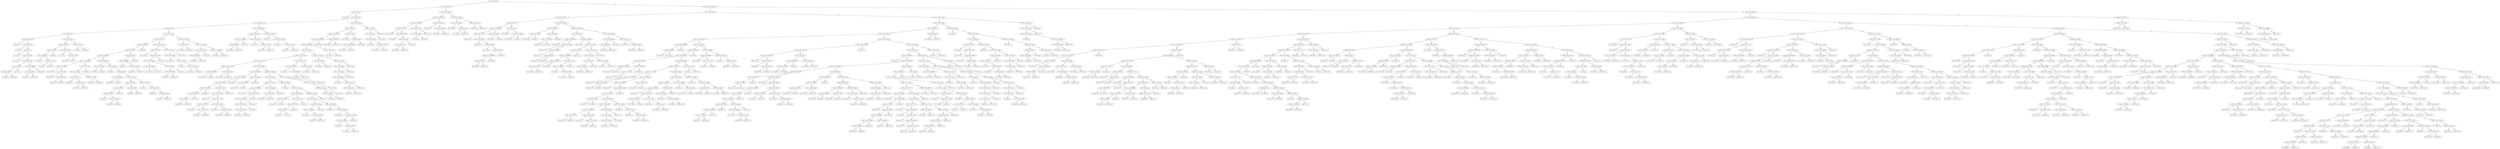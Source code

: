 digraph 38 {
    node [shape=ellipse]
    node [shape=ellipse]
    "(0) 6 Cut=0.0375" -> "(1) 5 Cut=3.85257" [label="<"]
    node [shape=ellipse]
    "(0) 6 Cut=0.0375" -> "(350) 4 Cut=0.008645" [label=">="]
    node [shape=ellipse]
    "(1) 5 Cut=3.85257" -> "(2) 6 Cut=0.0175" [label="<"]
    node [shape=ellipse]
    "(1) 5 Cut=3.85257" -> "(319) 0 Cut=0.020104" [label=">="]
    node [shape=box]
    "(2) 6 Cut=0.0175" -> "(3) Class=0 " [label="<"]
    node [shape=ellipse]
    "(2) 6 Cut=0.0175" -> "(4) 5 Cut=2.44093" [label=">="]
    node [shape=ellipse]
    "(4) 5 Cut=2.44093" -> "(5) 2 Cut=395.275" [label="<"]
    node [shape=ellipse]
    "(4) 5 Cut=2.44093" -> "(160) 4 Cut=0.018344" [label=">="]
    node [shape=ellipse]
    "(5) 2 Cut=395.275" -> "(6) 0 Cut=9e-05" [label="<"]
    node [shape=ellipse]
    "(5) 2 Cut=395.275" -> "(141) 0 Cut=0.008935" [label=">="]
    node [shape=ellipse]
    "(6) 0 Cut=9e-05" -> "(7) 2 Cut=178.675" [label="<"]
    node [shape=ellipse]
    "(6) 0 Cut=9e-05" -> "(44) 5 Cut=2.1354" [label=">="]
    node [shape=ellipse]
    "(7) 2 Cut=178.675" -> "(8) 4 Cut=0.056217" [label="<"]
    node [shape=ellipse]
    "(7) 2 Cut=178.675" -> "(27) 5 Cut=2.42502" [label=">="]
    node [shape=box]
    "(8) 4 Cut=0.056217" -> "(9) Class=0 " [label="<"]
    node [shape=ellipse]
    "(8) 4 Cut=0.056217" -> "(10) 4 Cut=0.061203" [label=">="]
    node [shape=box]
    "(10) 4 Cut=0.061203" -> "(11) Class=1 " [label="<"]
    node [shape=ellipse]
    "(10) 4 Cut=0.061203" -> "(12) 2 Cut=12" [label=">="]
    node [shape=box]
    "(12) 2 Cut=12" -> "(13) Class=0 " [label="<"]
    node [shape=ellipse]
    "(12) 2 Cut=12" -> "(14) 5 Cut=1.78264" [label=">="]
    node [shape=box]
    "(14) 5 Cut=1.78264" -> "(15) Class=1 " [label="<"]
    node [shape=ellipse]
    "(14) 5 Cut=1.78264" -> "(16) 4 Cut=0.103183" [label=">="]
    node [shape=ellipse]
    "(16) 4 Cut=0.103183" -> "(17) 0 Cut=2e-06" [label="<"]
    node [shape=ellipse]
    "(16) 4 Cut=0.103183" -> "(22) 5 Cut=1.899989" [label=">="]
    node [shape=ellipse]
    "(17) 0 Cut=2e-06" -> "(18) 5 Cut=2.20317" [label="<"]
    node [shape=box]
    "(17) 0 Cut=2e-06" -> "(21) Class=0 " [label=">="]
    node [shape=box]
    "(18) 5 Cut=2.20317" -> "(19) Class=1 " [label="<"]
    node [shape=box]
    "(18) 5 Cut=2.20317" -> "(20) Class=0 " [label=">="]
    node [shape=ellipse]
    "(22) 5 Cut=1.899989" -> "(23) 4 Cut=0.229524" [label="<"]
    node [shape=box]
    "(22) 5 Cut=1.899989" -> "(26) Class=0 " [label=">="]
    node [shape=box]
    "(23) 4 Cut=0.229524" -> "(24) Class=1 " [label="<"]
    node [shape=box]
    "(23) 4 Cut=0.229524" -> "(25) Class=0 " [label=">="]
    node [shape=ellipse]
    "(27) 5 Cut=2.42502" -> "(28) 1 Cut=2.03174" [label="<"]
    node [shape=ellipse]
    "(27) 5 Cut=2.42502" -> "(41) 1 Cut=2.03174" [label=">="]
    node [shape=ellipse]
    "(28) 1 Cut=2.03174" -> "(29) 2 Cut=245.45" [label="<"]
    node [shape=ellipse]
    "(28) 1 Cut=2.03174" -> "(36) 5 Cut=2.10609" [label=">="]
    node [shape=ellipse]
    "(29) 2 Cut=245.45" -> "(30) 2 Cut=209.425" [label="<"]
    node [shape=box]
    "(29) 2 Cut=245.45" -> "(35) Class=1 " [label=">="]
    node [shape=box]
    "(30) 2 Cut=209.425" -> "(31) Class=0 " [label="<"]
    node [shape=ellipse]
    "(30) 2 Cut=209.425" -> "(32) 5 Cut=2.26201" [label=">="]
    node [shape=box]
    "(32) 5 Cut=2.26201" -> "(33) Class=1 " [label="<"]
    node [shape=box]
    "(32) 5 Cut=2.26201" -> "(34) Class=0 " [label=">="]
    node [shape=box]
    "(36) 5 Cut=2.10609" -> "(37) Class=1 " [label="<"]
    node [shape=ellipse]
    "(36) 5 Cut=2.10609" -> "(38) 5 Cut=2.11336" [label=">="]
    node [shape=box]
    "(38) 5 Cut=2.11336" -> "(39) Class=0 " [label="<"]
    node [shape=box]
    "(38) 5 Cut=2.11336" -> "(40) Class=1 " [label=">="]
    node [shape=box]
    "(41) 1 Cut=2.03174" -> "(42) Class=1 " [label="<"]
    node [shape=box]
    "(41) 1 Cut=2.03174" -> "(43) Class=0 " [label=">="]
    node [shape=ellipse]
    "(44) 5 Cut=2.1354" -> "(45) 1 Cut=2.01717" [label="<"]
    node [shape=ellipse]
    "(44) 5 Cut=2.1354" -> "(128) 2 Cut=209.425" [label=">="]
    node [shape=ellipse]
    "(45) 1 Cut=2.01717" -> "(46) 3 Cut=184.504" [label="<"]
    node [shape=ellipse]
    "(45) 1 Cut=2.01717" -> "(105) 0 Cut=0.011398" [label=">="]
    node [shape=ellipse]
    "(46) 3 Cut=184.504" -> "(47) 2 Cut=178.675" [label="<"]
    node [shape=box]
    "(46) 3 Cut=184.504" -> "(104) Class=0 " [label=">="]
    node [shape=ellipse]
    "(47) 2 Cut=178.675" -> "(48) 5 Cut=1.89908" [label="<"]
    node [shape=ellipse]
    "(47) 2 Cut=178.675" -> "(97) 5 Cut=2.11962" [label=">="]
    node [shape=ellipse]
    "(48) 5 Cut=1.89908" -> "(49) 1 Cut=1.382029" [label="<"]
    node [shape=ellipse]
    "(48) 5 Cut=1.89908" -> "(68) 3 Cut=37.0084" [label=">="]
    node [shape=ellipse]
    "(49) 1 Cut=1.382029" -> "(50) 5 Cut=1.11723" [label="<"]
    node [shape=ellipse]
    "(49) 1 Cut=1.382029" -> "(57) 3 Cut=42.875" [label=">="]
    node [shape=box]
    "(50) 5 Cut=1.11723" -> "(51) Class=0 " [label="<"]
    node [shape=ellipse]
    "(50) 5 Cut=1.11723" -> "(52) 5 Cut=1.78264" [label=">="]
    node [shape=box]
    "(52) 5 Cut=1.78264" -> "(53) Class=1 " [label="<"]
    node [shape=ellipse]
    "(52) 5 Cut=1.78264" -> "(54) 4 Cut=0.229524" [label=">="]
    node [shape=box]
    "(54) 4 Cut=0.229524" -> "(55) Class=1 " [label="<"]
    node [shape=box]
    "(54) 4 Cut=0.229524" -> "(56) Class=0 " [label=">="]
    node [shape=ellipse]
    "(57) 3 Cut=42.875" -> "(58) 1 Cut=1.77085" [label="<"]
    node [shape=box]
    "(57) 3 Cut=42.875" -> "(67) Class=1 " [label=">="]
    node [shape=ellipse]
    "(58) 1 Cut=1.77085" -> "(59) 2 Cut=12.325" [label="<"]
    node [shape=ellipse]
    "(58) 1 Cut=1.77085" -> "(64) 5 Cut=1.27084" [label=">="]
    node [shape=box]
    "(59) 2 Cut=12.325" -> "(60) Class=0 " [label="<"]
    node [shape=ellipse]
    "(59) 2 Cut=12.325" -> "(61) 3 Cut=19.8375" [label=">="]
    node [shape=box]
    "(61) 3 Cut=19.8375" -> "(62) Class=1 " [label="<"]
    node [shape=box]
    "(61) 3 Cut=19.8375" -> "(63) Class=0 " [label=">="]
    node [shape=box]
    "(64) 5 Cut=1.27084" -> "(65) Class=0 " [label="<"]
    node [shape=box]
    "(64) 5 Cut=1.27084" -> "(66) Class=1 " [label=">="]
    node [shape=ellipse]
    "(68) 3 Cut=37.0084" -> "(69) 3 Cut=31.9585" [label="<"]
    node [shape=ellipse]
    "(68) 3 Cut=37.0084" -> "(72) 2 Cut=80.75" [label=">="]
    node [shape=box]
    "(69) 3 Cut=31.9585" -> "(70) Class=0 " [label="<"]
    node [shape=box]
    "(69) 3 Cut=31.9585" -> "(71) Class=1 " [label=">="]
    node [shape=box]
    "(72) 2 Cut=80.75" -> "(73) Class=0 " [label="<"]
    node [shape=ellipse]
    "(72) 2 Cut=80.75" -> "(74) 2 Cut=94.65" [label=">="]
    node [shape=ellipse]
    "(74) 2 Cut=94.65" -> "(75) 1 Cut=1.382029" [label="<"]
    node [shape=ellipse]
    "(74) 2 Cut=94.65" -> "(78) 2 Cut=130.05" [label=">="]
    node [shape=box]
    "(75) 1 Cut=1.382029" -> "(76) Class=0 " [label="<"]
    node [shape=box]
    "(75) 1 Cut=1.382029" -> "(77) Class=1 " [label=">="]
    node [shape=ellipse]
    "(78) 2 Cut=130.05" -> "(79) 0 Cut=0.50882" [label="<"]
    node [shape=ellipse]
    "(78) 2 Cut=130.05" -> "(90) 3 Cut=72.7042" [label=">="]
    node [shape=ellipse]
    "(79) 0 Cut=0.50882" -> "(80) 2 Cut=110.95" [label="<"]
    node [shape=ellipse]
    "(79) 0 Cut=0.50882" -> "(87) 5 Cut=1.99504" [label=">="]
    node [shape=ellipse]
    "(80) 2 Cut=110.95" -> "(81) 5 Cut=1.98135" [label="<"]
    node [shape=box]
    "(80) 2 Cut=110.95" -> "(86) Class=0 " [label=">="]
    node [shape=box]
    "(81) 5 Cut=1.98135" -> "(82) Class=0 " [label="<"]
    node [shape=ellipse]
    "(81) 5 Cut=1.98135" -> "(83) 0 Cut=0.008909" [label=">="]
    node [shape=box]
    "(83) 0 Cut=0.008909" -> "(84) Class=0 " [label="<"]
    node [shape=box]
    "(83) 0 Cut=0.008909" -> "(85) Class=1 " [label=">="]
    node [shape=box]
    "(87) 5 Cut=1.99504" -> "(88) Class=1 " [label="<"]
    node [shape=box]
    "(87) 5 Cut=1.99504" -> "(89) Class=0 " [label=">="]
    node [shape=box]
    "(90) 3 Cut=72.7042" -> "(91) Class=1 " [label="<"]
    node [shape=ellipse]
    "(90) 3 Cut=72.7042" -> "(92) 3 Cut=78.7709" [label=">="]
    node [shape=box]
    "(92) 3 Cut=78.7709" -> "(93) Class=0 " [label="<"]
    node [shape=ellipse]
    "(92) 3 Cut=78.7709" -> "(94) 0 Cut=0.500089" [label=">="]
    node [shape=box]
    "(94) 0 Cut=0.500089" -> "(95) Class=1 " [label="<"]
    node [shape=box]
    "(94) 0 Cut=0.500089" -> "(96) Class=0 " [label=">="]
    node [shape=ellipse]
    "(97) 5 Cut=2.11962" -> "(98) 0 Cut=0.50882" [label="<"]
    node [shape=box]
    "(97) 5 Cut=2.11962" -> "(103) Class=0 " [label=">="]
    node [shape=box]
    "(98) 0 Cut=0.50882" -> "(99) Class=1 " [label="<"]
    node [shape=ellipse]
    "(98) 0 Cut=0.50882" -> "(100) 2 Cut=209.425" [label=">="]
    node [shape=box]
    "(100) 2 Cut=209.425" -> "(101) Class=0 " [label="<"]
    node [shape=box]
    "(100) 2 Cut=209.425" -> "(102) Class=1 " [label=">="]
    node [shape=ellipse]
    "(105) 0 Cut=0.011398" -> "(106) 2 Cut=7.45" [label="<"]
    node [shape=ellipse]
    "(105) 0 Cut=0.011398" -> "(119) 2 Cut=337.225" [label=">="]
    node [shape=box]
    "(106) 2 Cut=7.45" -> "(107) Class=0 " [label="<"]
    node [shape=ellipse]
    "(106) 2 Cut=7.45" -> "(108) 2 Cut=294.975" [label=">="]
    node [shape=ellipse]
    "(108) 2 Cut=294.975" -> "(109) 4 Cut=0.048564" [label="<"]
    node [shape=box]
    "(108) 2 Cut=294.975" -> "(118) Class=0 " [label=">="]
    node [shape=ellipse]
    "(109) 4 Cut=0.048564" -> "(110) 5 Cut=2.10609" [label="<"]
    node [shape=ellipse]
    "(109) 4 Cut=0.048564" -> "(113) 2 Cut=55.8" [label=">="]
    node [shape=box]
    "(110) 5 Cut=2.10609" -> "(111) Class=0 " [label="<"]
    node [shape=box]
    "(110) 5 Cut=2.10609" -> "(112) Class=1 " [label=">="]
    node [shape=ellipse]
    "(113) 2 Cut=55.8" -> "(114) 5 Cut=1.46386" [label="<"]
    node [shape=box]
    "(113) 2 Cut=55.8" -> "(117) Class=1 " [label=">="]
    node [shape=box]
    "(114) 5 Cut=1.46386" -> "(115) Class=1 " [label="<"]
    node [shape=box]
    "(114) 5 Cut=1.46386" -> "(116) Class=0 " [label=">="]
    node [shape=ellipse]
    "(119) 2 Cut=337.225" -> "(120) 4 Cut=0.037024" [label="<"]
    node [shape=box]
    "(119) 2 Cut=337.225" -> "(127) Class=1 " [label=">="]
    node [shape=box]
    "(120) 4 Cut=0.037024" -> "(121) Class=0 " [label="<"]
    node [shape=ellipse]
    "(120) 4 Cut=0.037024" -> "(122) 2 Cut=13.625" [label=">="]
    node [shape=box]
    "(122) 2 Cut=13.625" -> "(123) Class=1 " [label="<"]
    node [shape=ellipse]
    "(122) 2 Cut=13.625" -> "(124) 3 Cut=16.8319" [label=">="]
    node [shape=box]
    "(124) 3 Cut=16.8319" -> "(125) Class=0 " [label="<"]
    node [shape=box]
    "(124) 3 Cut=16.8319" -> "(126) Class=1 " [label=">="]
    node [shape=ellipse]
    "(128) 2 Cut=209.425" -> "(129) 1 Cut=2.01717" [label="<"]
    node [shape=ellipse]
    "(128) 2 Cut=209.425" -> "(132) 5 Cut=2.42502" [label=">="]
    node [shape=box]
    "(129) 1 Cut=2.01717" -> "(130) Class=0 " [label="<"]
    node [shape=box]
    "(129) 1 Cut=2.01717" -> "(131) Class=1 " [label=">="]
    node [shape=ellipse]
    "(132) 5 Cut=2.42502" -> "(133) 5 Cut=2.27824" [label="<"]
    node [shape=ellipse]
    "(132) 5 Cut=2.42502" -> "(138) 0 Cut=0.008909" [label=">="]
    node [shape=ellipse]
    "(133) 5 Cut=2.27824" -> "(134) 0 Cut=0.020104" [label="<"]
    node [shape=box]
    "(133) 5 Cut=2.27824" -> "(137) Class=0 " [label=">="]
    node [shape=box]
    "(134) 0 Cut=0.020104" -> "(135) Class=1 " [label="<"]
    node [shape=box]
    "(134) 0 Cut=0.020104" -> "(136) Class=0 " [label=">="]
    node [shape=box]
    "(138) 0 Cut=0.008909" -> "(139) Class=1 " [label="<"]
    node [shape=box]
    "(138) 0 Cut=0.008909" -> "(140) Class=0 " [label=">="]
    node [shape=ellipse]
    "(141) 0 Cut=0.008935" -> "(142) 3 Cut=252.529" [label="<"]
    node [shape=ellipse]
    "(141) 0 Cut=0.008935" -> "(153) 0 Cut=0.020104" [label=">="]
    node [shape=ellipse]
    "(142) 3 Cut=252.529" -> "(143) 3 Cut=215.893" [label="<"]
    node [shape=ellipse]
    "(142) 3 Cut=252.529" -> "(148) 1 Cut=2.28556" [label=">="]
    node [shape=ellipse]
    "(143) 3 Cut=215.893" -> "(144) 0 Cut=9e-05" [label="<"]
    node [shape=box]
    "(143) 3 Cut=215.893" -> "(147) Class=1 " [label=">="]
    node [shape=box]
    "(144) 0 Cut=9e-05" -> "(145) Class=1 " [label="<"]
    node [shape=box]
    "(144) 0 Cut=9e-05" -> "(146) Class=0 " [label=">="]
    node [shape=box]
    "(148) 1 Cut=2.28556" -> "(149) Class=0 " [label="<"]
    node [shape=ellipse]
    "(148) 1 Cut=2.28556" -> "(150) 5 Cut=2.21234" [label=">="]
    node [shape=box]
    "(150) 5 Cut=2.21234" -> "(151) Class=1 " [label="<"]
    node [shape=box]
    "(150) 5 Cut=2.21234" -> "(152) Class=0 " [label=">="]
    node [shape=box]
    "(153) 0 Cut=0.020104" -> "(154) Class=1 " [label="<"]
    node [shape=ellipse]
    "(153) 0 Cut=0.020104" -> "(155) 0 Cut=0.511283" [label=">="]
    node [shape=box]
    "(155) 0 Cut=0.511283" -> "(156) Class=1 " [label="<"]
    node [shape=ellipse]
    "(155) 0 Cut=0.511283" -> "(157) 5 Cut=2.05595" [label=">="]
    node [shape=box]
    "(157) 5 Cut=2.05595" -> "(158) Class=1 " [label="<"]
    node [shape=box]
    "(157) 5 Cut=2.05595" -> "(159) Class=0 " [label=">="]
    node [shape=ellipse]
    "(160) 4 Cut=0.018344" -> "(161) 2 Cut=463.3" [label="<"]
    node [shape=ellipse]
    "(160) 4 Cut=0.018344" -> "(310) 2 Cut=80.75" [label=">="]
    node [shape=ellipse]
    "(161) 2 Cut=463.3" -> "(162) 4 Cut=0.018198" [label="<"]
    node [shape=ellipse]
    "(161) 2 Cut=463.3" -> "(303) 0 Cut=2e-06" [label=">="]
    node [shape=ellipse]
    "(162) 4 Cut=0.018198" -> "(163) 4 Cut=0.015906" [label="<"]
    node [shape=ellipse]
    "(162) 4 Cut=0.018198" -> "(300) 0 Cut=0.000115" [label=">="]
    node [shape=ellipse]
    "(163) 4 Cut=0.015906" -> "(164) 4 Cut=0.015674" [label="<"]
    node [shape=box]
    "(163) 4 Cut=0.015906" -> "(299) Class=0 " [label=">="]
    node [shape=ellipse]
    "(164) 4 Cut=0.015674" -> "(165) 2 Cut=395.275" [label="<"]
    node [shape=ellipse]
    "(164) 4 Cut=0.015674" -> "(296) 1 Cut=2.27106" [label=">="]
    node [shape=ellipse]
    "(165) 2 Cut=395.275" -> "(166) 4 Cut=0.011299" [label="<"]
    node [shape=ellipse]
    "(165) 2 Cut=395.275" -> "(279) 1 Cut=2.03153" [label=">="]
    node [shape=ellipse]
    "(166) 4 Cut=0.011299" -> "(167) 3 Cut=74.3514" [label="<"]
    node [shape=ellipse]
    "(166) 4 Cut=0.011299" -> "(270) 2 Cut=337.225" [label=">="]
    node [shape=ellipse]
    "(167) 3 Cut=74.3514" -> "(168) 4 Cut=0.010115" [label="<"]
    node [shape=ellipse]
    "(167) 3 Cut=74.3514" -> "(175) 0 Cut=0.000203" [label=">="]
    node [shape=ellipse]
    "(168) 4 Cut=0.010115" -> "(169) 0 Cut=0.011398" [label="<"]
    node [shape=ellipse]
    "(168) 4 Cut=0.010115" -> "(172) 1 Cut=1.64271" [label=">="]
    node [shape=box]
    "(169) 0 Cut=0.011398" -> "(170) Class=1 " [label="<"]
    node [shape=box]
    "(169) 0 Cut=0.011398" -> "(171) Class=0 " [label=">="]
    node [shape=box]
    "(172) 1 Cut=1.64271" -> "(173) Class=1 " [label="<"]
    node [shape=box]
    "(172) 1 Cut=1.64271" -> "(174) Class=0 " [label=">="]
    node [shape=ellipse]
    "(175) 0 Cut=0.000203" -> "(176) 4 Cut=0.0055" [label="<"]
    node [shape=ellipse]
    "(175) 0 Cut=0.000203" -> "(207) 4 Cut=0.008194" [label=">="]
    node [shape=ellipse]
    "(176) 4 Cut=0.0055" -> "(177) 4 Cut=0.004723" [label="<"]
    node [shape=ellipse]
    "(176) 4 Cut=0.0055" -> "(202) 3 Cut=89.4169" [label=">="]
    node [shape=ellipse]
    "(177) 4 Cut=0.004723" -> "(178) 1 Cut=2.03174" [label="<"]
    node [shape=box]
    "(177) 4 Cut=0.004723" -> "(201) Class=1 " [label=">="]
    node [shape=ellipse]
    "(178) 1 Cut=2.03174" -> "(179) 3 Cut=202.484" [label="<"]
    node [shape=ellipse]
    "(178) 1 Cut=2.03174" -> "(186) 5 Cut=3.77367" [label=">="]
    node [shape=ellipse]
    "(179) 3 Cut=202.484" -> "(180) 4 Cut=0.001738" [label="<"]
    node [shape=box]
    "(179) 3 Cut=202.484" -> "(185) Class=0 " [label=">="]
    node [shape=ellipse]
    "(180) 4 Cut=0.001738" -> "(181) 2 Cut=287.7" [label="<"]
    node [shape=box]
    "(180) 4 Cut=0.001738" -> "(184) Class=0 " [label=">="]
    node [shape=box]
    "(181) 2 Cut=287.7" -> "(182) Class=1 " [label="<"]
    node [shape=box]
    "(181) 2 Cut=287.7" -> "(183) Class=0 " [label=">="]
    node [shape=ellipse]
    "(186) 5 Cut=3.77367" -> "(187) 4 Cut=0.002964" [label="<"]
    node [shape=box]
    "(186) 5 Cut=3.77367" -> "(200) Class=1 " [label=">="]
    node [shape=box]
    "(187) 4 Cut=0.002964" -> "(188) Class=1 " [label="<"]
    node [shape=ellipse]
    "(187) 4 Cut=0.002964" -> "(189) 5 Cut=3.73672" [label=">="]
    node [shape=ellipse]
    "(189) 5 Cut=3.73672" -> "(190) 2 Cut=209.425" [label="<"]
    node [shape=ellipse]
    "(189) 5 Cut=3.73672" -> "(195) 4 Cut=0.003214" [label=">="]
    node [shape=box]
    "(190) 2 Cut=209.425" -> "(191) Class=0 " [label="<"]
    node [shape=ellipse]
    "(190) 2 Cut=209.425" -> "(192) 2 Cut=314.425" [label=">="]
    node [shape=box]
    "(192) 2 Cut=314.425" -> "(193) Class=1 " [label="<"]
    node [shape=box]
    "(192) 2 Cut=314.425" -> "(194) Class=0 " [label=">="]
    node [shape=box]
    "(195) 4 Cut=0.003214" -> "(196) Class=0 " [label="<"]
    node [shape=ellipse]
    "(195) 4 Cut=0.003214" -> "(197) 3 Cut=123.763" [label=">="]
    node [shape=box]
    "(197) 3 Cut=123.763" -> "(198) Class=0 " [label="<"]
    node [shape=box]
    "(197) 3 Cut=123.763" -> "(199) Class=1 " [label=">="]
    node [shape=ellipse]
    "(202) 3 Cut=89.4169" -> "(203) 3 Cut=86.8758" [label="<"]
    node [shape=box]
    "(202) 3 Cut=89.4169" -> "(206) Class=0 " [label=">="]
    node [shape=box]
    "(203) 3 Cut=86.8758" -> "(204) Class=0 " [label="<"]
    node [shape=box]
    "(203) 3 Cut=86.8758" -> "(205) Class=1 " [label=">="]
    node [shape=ellipse]
    "(207) 4 Cut=0.008194" -> "(208) 5 Cut=3.67494" [label="<"]
    node [shape=ellipse]
    "(207) 4 Cut=0.008194" -> "(261) 1 Cut=2.27106" [label=">="]
    node [shape=ellipse]
    "(208) 5 Cut=3.67494" -> "(209) 0 Cut=0.511283" [label="<"]
    node [shape=ellipse]
    "(208) 5 Cut=3.67494" -> "(226) 2 Cut=178.675" [label=">="]
    node [shape=ellipse]
    "(209) 0 Cut=0.511283" -> "(210) 4 Cut=0.004962" [label="<"]
    node [shape=ellipse]
    "(209) 0 Cut=0.511283" -> "(221) 2 Cut=209.425" [label=">="]
    node [shape=box]
    "(210) 4 Cut=0.004962" -> "(211) Class=0 " [label="<"]
    node [shape=ellipse]
    "(210) 4 Cut=0.004962" -> "(212) 4 Cut=0.007474" [label=">="]
    node [shape=ellipse]
    "(212) 4 Cut=0.007474" -> "(213) 2 Cut=314.425" [label="<"]
    node [shape=box]
    "(212) 4 Cut=0.007474" -> "(220) Class=0 " [label=">="]
    node [shape=ellipse]
    "(213) 2 Cut=314.425" -> "(214) 2 Cut=152.425" [label="<"]
    node [shape=box]
    "(213) 2 Cut=314.425" -> "(219) Class=1 " [label=">="]
    node [shape=ellipse]
    "(214) 2 Cut=152.425" -> "(215) 1 Cut=2.02474" [label="<"]
    node [shape=box]
    "(214) 2 Cut=152.425" -> "(218) Class=0 " [label=">="]
    node [shape=box]
    "(215) 1 Cut=2.02474" -> "(216) Class=0 " [label="<"]
    node [shape=box]
    "(215) 1 Cut=2.02474" -> "(217) Class=1 " [label=">="]
    node [shape=ellipse]
    "(221) 2 Cut=209.425" -> "(222) 5 Cut=3.6623" [label="<"]
    node [shape=box]
    "(221) 2 Cut=209.425" -> "(225) Class=0 " [label=">="]
    node [shape=box]
    "(222) 5 Cut=3.6623" -> "(223) Class=1 " [label="<"]
    node [shape=box]
    "(222) 5 Cut=3.6623" -> "(224) Class=0 " [label=">="]
    node [shape=box]
    "(226) 2 Cut=178.675" -> "(227) Class=0 " [label="<"]
    node [shape=ellipse]
    "(226) 2 Cut=178.675" -> "(228) 5 Cut=3.74961" [label=">="]
    node [shape=ellipse]
    "(228) 5 Cut=3.74961" -> "(229) 0 Cut=0.008935" [label="<"]
    node [shape=ellipse]
    "(228) 5 Cut=3.74961" -> "(240) 3 Cut=207.642" [label=">="]
    node [shape=ellipse]
    "(229) 0 Cut=0.008935" -> "(230) 4 Cut=0.004707" [label="<"]
    node [shape=ellipse]
    "(229) 0 Cut=0.008935" -> "(233) 2 Cut=337.225" [label=">="]
    node [shape=box]
    "(230) 4 Cut=0.004707" -> "(231) Class=1 " [label="<"]
    node [shape=box]
    "(230) 4 Cut=0.004707" -> "(232) Class=0 " [label=">="]
    node [shape=ellipse]
    "(233) 2 Cut=337.225" -> "(234) 5 Cut=3.71493" [label="<"]
    node [shape=box]
    "(233) 2 Cut=337.225" -> "(239) Class=1 " [label=">="]
    node [shape=ellipse]
    "(234) 5 Cut=3.71493" -> "(235) 2 Cut=287.7" [label="<"]
    node [shape=box]
    "(234) 5 Cut=3.71493" -> "(238) Class=0 " [label=">="]
    node [shape=box]
    "(235) 2 Cut=287.7" -> "(236) Class=1 " [label="<"]
    node [shape=box]
    "(235) 2 Cut=287.7" -> "(237) Class=0 " [label=">="]
    node [shape=ellipse]
    "(240) 3 Cut=207.642" -> "(241) 2 Cut=245.45" [label="<"]
    node [shape=box]
    "(240) 3 Cut=207.642" -> "(260) Class=1 " [label=">="]
    node [shape=ellipse]
    "(241) 2 Cut=245.45" -> "(242) 4 Cut=0.00298" [label="<"]
    node [shape=ellipse]
    "(241) 2 Cut=245.45" -> "(249) 5 Cut=3.80564" [label=">="]
    node [shape=ellipse]
    "(242) 4 Cut=0.00298" -> "(243) 1 Cut=1.62835" [label="<"]
    node [shape=box]
    "(242) 4 Cut=0.00298" -> "(248) Class=0 " [label=">="]
    node [shape=box]
    "(243) 1 Cut=1.62835" -> "(244) Class=1 " [label="<"]
    node [shape=ellipse]
    "(243) 1 Cut=1.62835" -> "(245) 1 Cut=2.27106" [label=">="]
    node [shape=box]
    "(245) 1 Cut=2.27106" -> "(246) Class=0 " [label="<"]
    node [shape=box]
    "(245) 1 Cut=2.27106" -> "(247) Class=1 " [label=">="]
    node [shape=box]
    "(249) 5 Cut=3.80564" -> "(250) Class=0 " [label="<"]
    node [shape=ellipse]
    "(249) 5 Cut=3.80564" -> "(251) 3 Cut=162.598" [label=">="]
    node [shape=box]
    "(251) 3 Cut=162.598" -> "(252) Class=1 " [label="<"]
    node [shape=ellipse]
    "(251) 3 Cut=162.598" -> "(253) 0 Cut=0.511283" [label=">="]
    node [shape=ellipse]
    "(253) 0 Cut=0.511283" -> "(254) 5 Cut=3.83902" [label="<"]
    node [shape=box]
    "(253) 0 Cut=0.511283" -> "(259) Class=1 " [label=">="]
    node [shape=box]
    "(254) 5 Cut=3.83902" -> "(255) Class=0 " [label="<"]
    node [shape=ellipse]
    "(254) 5 Cut=3.83902" -> "(256) 1 Cut=2.01038" [label=">="]
    node [shape=box]
    "(256) 1 Cut=2.01038" -> "(257) Class=1 " [label="<"]
    node [shape=box]
    "(256) 1 Cut=2.01038" -> "(258) Class=0 " [label=">="]
    node [shape=ellipse]
    "(261) 1 Cut=2.27106" -> "(262) 2 Cut=152.425" [label="<"]
    node [shape=box]
    "(261) 1 Cut=2.27106" -> "(269) Class=1 " [label=">="]
    node [shape=ellipse]
    "(262) 2 Cut=152.425" -> "(263) 5 Cut=3.62518" [label="<"]
    node [shape=box]
    "(262) 2 Cut=152.425" -> "(268) Class=0 " [label=">="]
    node [shape=ellipse]
    "(263) 5 Cut=3.62518" -> "(264) 0 Cut=0.50882" [label="<"]
    node [shape=box]
    "(263) 5 Cut=3.62518" -> "(267) Class=0 " [label=">="]
    node [shape=box]
    "(264) 0 Cut=0.50882" -> "(265) Class=0 " [label="<"]
    node [shape=box]
    "(264) 0 Cut=0.50882" -> "(266) Class=1 " [label=">="]
    node [shape=ellipse]
    "(270) 2 Cut=337.225" -> "(271) 4 Cut=0.015141" [label="<"]
    node [shape=ellipse]
    "(270) 2 Cut=337.225" -> "(276) 0 Cut=0.500113" [label=">="]
    node [shape=box]
    "(271) 4 Cut=0.015141" -> "(272) Class=0 " [label="<"]
    node [shape=ellipse]
    "(271) 4 Cut=0.015141" -> "(273) 3 Cut=81.7464" [label=">="]
    node [shape=box]
    "(273) 3 Cut=81.7464" -> "(274) Class=0 " [label="<"]
    node [shape=box]
    "(273) 3 Cut=81.7464" -> "(275) Class=1 " [label=">="]
    node [shape=box]
    "(276) 0 Cut=0.500113" -> "(277) Class=1 " [label="<"]
    node [shape=box]
    "(276) 0 Cut=0.500113" -> "(278) Class=0 " [label=">="]
    node [shape=ellipse]
    "(279) 1 Cut=2.03153" -> "(280) 3 Cut=232.698" [label="<"]
    node [shape=ellipse]
    "(279) 1 Cut=2.03153" -> "(283) 5 Cut=3.81611" [label=">="]
    node [shape=box]
    "(280) 3 Cut=232.698" -> "(281) Class=0 " [label="<"]
    node [shape=box]
    "(280) 3 Cut=232.698" -> "(282) Class=1 " [label=">="]
    node [shape=ellipse]
    "(283) 5 Cut=3.81611" -> "(284) 5 Cut=3.56394" [label="<"]
    node [shape=box]
    "(283) 5 Cut=3.81611" -> "(295) Class=0 " [label=">="]
    node [shape=ellipse]
    "(284) 5 Cut=3.56394" -> "(285) 1 Cut=2.28556" [label="<"]
    node [shape=box]
    "(284) 5 Cut=3.56394" -> "(294) Class=1 " [label=">="]
    node [shape=ellipse]
    "(285) 1 Cut=2.28556" -> "(286) 4 Cut=0.006439" [label="<"]
    node [shape=box]
    "(285) 1 Cut=2.28556" -> "(293) Class=0 " [label=">="]
    node [shape=box]
    "(286) 4 Cut=0.006439" -> "(287) Class=1 " [label="<"]
    node [shape=ellipse]
    "(286) 4 Cut=0.006439" -> "(288) 3 Cut=217.24" [label=">="]
    node [shape=ellipse]
    "(288) 3 Cut=217.24" -> "(289) 4 Cut=0.011691" [label="<"]
    node [shape=box]
    "(288) 3 Cut=217.24" -> "(292) Class=0 " [label=">="]
    node [shape=box]
    "(289) 4 Cut=0.011691" -> "(290) Class=1 " [label="<"]
    node [shape=box]
    "(289) 4 Cut=0.011691" -> "(291) Class=0 " [label=">="]
    node [shape=box]
    "(296) 1 Cut=2.27106" -> "(297) Class=0 " [label="<"]
    node [shape=box]
    "(296) 1 Cut=2.27106" -> "(298) Class=1 " [label=">="]
    node [shape=box]
    "(300) 0 Cut=0.000115" -> "(301) Class=0 " [label="<"]
    node [shape=box]
    "(300) 0 Cut=0.000115" -> "(302) Class=1 " [label=">="]
    node [shape=box]
    "(303) 0 Cut=2e-06" -> "(304) Class=0 " [label="<"]
    node [shape=ellipse]
    "(303) 0 Cut=2e-06" -> "(305) 0 Cut=9e-05" [label=">="]
    node [shape=ellipse]
    "(305) 0 Cut=9e-05" -> "(306) 3 Cut=258.548999" [label="<"]
    node [shape=box]
    "(305) 0 Cut=9e-05" -> "(309) Class=0 " [label=">="]
    node [shape=box]
    "(306) 3 Cut=258.548999" -> "(307) Class=0 " [label="<"]
    node [shape=box]
    "(306) 3 Cut=258.548999" -> "(308) Class=1 " [label=">="]
    node [shape=ellipse]
    "(310) 2 Cut=80.75" -> "(311) 2 Cut=68.9" [label="<"]
    node [shape=box]
    "(310) 2 Cut=80.75" -> "(318) Class=0 " [label=">="]
    node [shape=ellipse]
    "(311) 2 Cut=68.9" -> "(312) 3 Cut=42.0835" [label="<"]
    node [shape=box]
    "(311) 2 Cut=68.9" -> "(317) Class=0 " [label=">="]
    node [shape=box]
    "(312) 3 Cut=42.0835" -> "(313) Class=0 " [label="<"]
    node [shape=ellipse]
    "(312) 3 Cut=42.0835" -> "(314) 1 Cut=1.64271" [label=">="]
    node [shape=box]
    "(314) 1 Cut=1.64271" -> "(315) Class=1 " [label="<"]
    node [shape=box]
    "(314) 1 Cut=1.64271" -> "(316) Class=0 " [label=">="]
    node [shape=ellipse]
    "(319) 0 Cut=0.020104" -> "(320) 4 Cut=0.001088" [label="<"]
    node [shape=ellipse]
    "(319) 0 Cut=0.020104" -> "(341) 0 Cut=0.511283" [label=">="]
    node [shape=ellipse]
    "(320) 4 Cut=0.001088" -> "(321) 4 Cut=0.001002" [label="<"]
    node [shape=ellipse]
    "(320) 4 Cut=0.001088" -> "(336) 3 Cut=211.732" [label=">="]
    node [shape=ellipse]
    "(321) 4 Cut=0.001002" -> "(322) 6 Cut=0.0175" [label="<"]
    node [shape=ellipse]
    "(321) 4 Cut=0.001002" -> "(331) 3 Cut=237.062" [label=">="]
    node [shape=box]
    "(322) 6 Cut=0.0175" -> "(323) Class=0 " [label="<"]
    node [shape=ellipse]
    "(322) 6 Cut=0.0175" -> "(324) 3 Cut=305.518" [label=">="]
    node [shape=box]
    "(324) 3 Cut=305.518" -> "(325) Class=1 " [label="<"]
    node [shape=ellipse]
    "(324) 3 Cut=305.518" -> "(326) 1 Cut=2.0316" [label=">="]
    node [shape=ellipse]
    "(326) 1 Cut=2.0316" -> "(327) 3 Cut=321.185" [label="<"]
    node [shape=box]
    "(326) 1 Cut=2.0316" -> "(330) Class=1 " [label=">="]
    node [shape=box]
    "(327) 3 Cut=321.185" -> "(328) Class=0 " [label="<"]
    node [shape=box]
    "(327) 3 Cut=321.185" -> "(329) Class=1 " [label=">="]
    node [shape=ellipse]
    "(331) 3 Cut=237.062" -> "(332) 1 Cut=1.77085" [label="<"]
    node [shape=box]
    "(331) 3 Cut=237.062" -> "(335) Class=0 " [label=">="]
    node [shape=box]
    "(332) 1 Cut=1.77085" -> "(333) Class=0 " [label="<"]
    node [shape=box]
    "(332) 1 Cut=1.77085" -> "(334) Class=1 " [label=">="]
    node [shape=box]
    "(336) 3 Cut=211.732" -> "(337) Class=1 " [label="<"]
    node [shape=ellipse]
    "(336) 3 Cut=211.732" -> "(338) 0 Cut=0.008909" [label=">="]
    node [shape=box]
    "(338) 0 Cut=0.008909" -> "(339) Class=1 " [label="<"]
    node [shape=box]
    "(338) 0 Cut=0.008909" -> "(340) Class=0 " [label=">="]
    node [shape=ellipse]
    "(341) 0 Cut=0.511283" -> "(342) 5 Cut=3.89885" [label="<"]
    node [shape=ellipse]
    "(341) 0 Cut=0.511283" -> "(347) 6 Cut=0.0175" [label=">="]
    node [shape=box]
    "(342) 5 Cut=3.89885" -> "(343) Class=0 " [label="<"]
    node [shape=ellipse]
    "(342) 5 Cut=3.89885" -> "(344) 6 Cut=0.0175" [label=">="]
    node [shape=box]
    "(344) 6 Cut=0.0175" -> "(345) Class=0 " [label="<"]
    node [shape=box]
    "(344) 6 Cut=0.0175" -> "(346) Class=1 " [label=">="]
    node [shape=box]
    "(347) 6 Cut=0.0175" -> "(348) Class=0 " [label="<"]
    node [shape=box]
    "(347) 6 Cut=0.0175" -> "(349) Class=1 " [label=">="]
    node [shape=ellipse]
    "(350) 4 Cut=0.008645" -> "(351) 5 Cut=3.55631" [label="<"]
    node [shape=ellipse]
    "(350) 4 Cut=0.008645" -> "(826) 3 Cut=252.861" [label=">="]
    node [shape=ellipse]
    "(351) 5 Cut=3.55631" -> "(352) 3 Cut=160.277" [label="<"]
    node [shape=ellipse]
    "(351) 5 Cut=3.55631" -> "(437) 3 Cut=285.201" [label=">="]
    node [shape=ellipse]
    "(352) 3 Cut=160.277" -> "(353) 2 Cut=287.7" [label="<"]
    node [shape=ellipse]
    "(352) 3 Cut=160.277" -> "(376) 4 Cut=0.005174" [label=">="]
    node [shape=ellipse]
    "(353) 2 Cut=287.7" -> "(354) 0 Cut=0.020104" [label="<"]
    node [shape=ellipse]
    "(353) 2 Cut=287.7" -> "(371) 6 Cut=0.0625" [label=">="]
    node [shape=ellipse]
    "(354) 0 Cut=0.020104" -> "(355) 1 Cut=1.77771" [label="<"]
    node [shape=ellipse]
    "(354) 0 Cut=0.020104" -> "(368) 4 Cut=0.0084" [label=">="]
    node [shape=box]
    "(355) 1 Cut=1.77771" -> "(356) Class=1 " [label="<"]
    node [shape=ellipse]
    "(355) 1 Cut=1.77771" -> "(357) 5 Cut=3.50752" [label=">="]
    node [shape=box]
    "(357) 5 Cut=3.50752" -> "(358) Class=1 " [label="<"]
    node [shape=ellipse]
    "(357) 5 Cut=3.50752" -> "(359) 6 Cut=0.0625" [label=">="]
    node [shape=box]
    "(359) 6 Cut=0.0625" -> "(360) Class=0 " [label="<"]
    node [shape=ellipse]
    "(359) 6 Cut=0.0625" -> "(361) 6 Cut=0.0875" [label=">="]
    node [shape=ellipse]
    "(361) 6 Cut=0.0875" -> "(362) 3 Cut=128.920999" [label="<"]
    node [shape=box]
    "(361) 6 Cut=0.0875" -> "(367) Class=1 " [label=">="]
    node [shape=ellipse]
    "(362) 3 Cut=128.920999" -> "(363) 1 Cut=2.0316" [label="<"]
    node [shape=box]
    "(362) 3 Cut=128.920999" -> "(366) Class=1 " [label=">="]
    node [shape=box]
    "(363) 1 Cut=2.0316" -> "(364) Class=0 " [label="<"]
    node [shape=box]
    "(363) 1 Cut=2.0316" -> "(365) Class=1 " [label=">="]
    node [shape=box]
    "(368) 4 Cut=0.0084" -> "(369) Class=0 " [label="<"]
    node [shape=box]
    "(368) 4 Cut=0.0084" -> "(370) Class=1 " [label=">="]
    node [shape=box]
    "(371) 6 Cut=0.0625" -> "(372) Class=0 " [label="<"]
    node [shape=ellipse]
    "(371) 6 Cut=0.0625" -> "(373) 1 Cut=1.382029" [label=">="]
    node [shape=box]
    "(373) 1 Cut=1.382029" -> "(374) Class=0 " [label="<"]
    node [shape=box]
    "(373) 1 Cut=1.382029" -> "(375) Class=1 " [label=">="]
    node [shape=ellipse]
    "(376) 4 Cut=0.005174" -> "(377) 6 Cut=0.0625" [label="<"]
    node [shape=ellipse]
    "(376) 4 Cut=0.005174" -> "(386) 4 Cut=0.007756" [label=">="]
    node [shape=ellipse]
    "(377) 6 Cut=0.0625" -> "(378) 3 Cut=254.856" [label="<"]
    node [shape=ellipse]
    "(377) 6 Cut=0.0625" -> "(381) 6 Cut=0.0875" [label=">="]
    node [shape=box]
    "(378) 3 Cut=254.856" -> "(379) Class=0 " [label="<"]
    node [shape=box]
    "(378) 3 Cut=254.856" -> "(380) Class=1 " [label=">="]
    node [shape=ellipse]
    "(381) 6 Cut=0.0875" -> "(382) 1 Cut=2.28556" [label="<"]
    node [shape=box]
    "(381) 6 Cut=0.0875" -> "(385) Class=1 " [label=">="]
    node [shape=box]
    "(382) 1 Cut=2.28556" -> "(383) Class=1 " [label="<"]
    node [shape=box]
    "(382) 1 Cut=2.28556" -> "(384) Class=0 " [label=">="]
    node [shape=ellipse]
    "(386) 4 Cut=0.007756" -> "(387) 0 Cut=2e-06" [label="<"]
    node [shape=ellipse]
    "(386) 4 Cut=0.007756" -> "(426) 0 Cut=0.020104" [label=">="]
    node [shape=ellipse]
    "(387) 0 Cut=2e-06" -> "(388) 4 Cut=0.005547" [label="<"]
    node [shape=ellipse]
    "(387) 0 Cut=2e-06" -> "(397) 4 Cut=0.005939" [label=">="]
    node [shape=box]
    "(388) 4 Cut=0.005547" -> "(389) Class=0 " [label="<"]
    node [shape=ellipse]
    "(388) 4 Cut=0.005547" -> "(390) 5 Cut=3.36993" [label=">="]
    node [shape=box]
    "(390) 5 Cut=3.36993" -> "(391) Class=0 " [label="<"]
    node [shape=ellipse]
    "(390) 5 Cut=3.36993" -> "(392) 5 Cut=3.52681" [label=">="]
    node [shape=box]
    "(392) 5 Cut=3.52681" -> "(393) Class=1 " [label="<"]
    node [shape=ellipse]
    "(392) 5 Cut=3.52681" -> "(394) 6 Cut=0.0625" [label=">="]
    node [shape=box]
    "(394) 6 Cut=0.0625" -> "(395) Class=0 " [label="<"]
    node [shape=box]
    "(394) 6 Cut=0.0625" -> "(396) Class=1 " [label=">="]
    node [shape=box]
    "(397) 4 Cut=0.005939" -> "(398) Class=1 " [label="<"]
    node [shape=ellipse]
    "(397) 4 Cut=0.005939" -> "(399) 3 Cut=217.749" [label=">="]
    node [shape=ellipse]
    "(399) 3 Cut=217.749" -> "(400) 1 Cut=2.01717" [label="<"]
    node [shape=ellipse]
    "(399) 3 Cut=217.749" -> "(415) 0 Cut=0.511283" [label=">="]
    node [shape=ellipse]
    "(400) 1 Cut=2.01717" -> "(401) 4 Cut=0.006948" [label="<"]
    node [shape=box]
    "(400) 1 Cut=2.01717" -> "(414) Class=1 " [label=">="]
    node [shape=ellipse]
    "(401) 4 Cut=0.006948" -> "(402) 6 Cut=0.0875" [label="<"]
    node [shape=ellipse]
    "(401) 4 Cut=0.006948" -> "(407) 3 Cut=173.613" [label=">="]
    node [shape=ellipse]
    "(402) 6 Cut=0.0875" -> "(403) 3 Cut=174.214" [label="<"]
    node [shape=box]
    "(402) 6 Cut=0.0875" -> "(406) Class=0 " [label=">="]
    node [shape=box]
    "(403) 3 Cut=174.214" -> "(404) Class=0 " [label="<"]
    node [shape=box]
    "(403) 3 Cut=174.214" -> "(405) Class=1 " [label=">="]
    node [shape=ellipse]
    "(407) 3 Cut=173.613" -> "(408) 0 Cut=0.008909" [label="<"]
    node [shape=box]
    "(407) 3 Cut=173.613" -> "(413) Class=1 " [label=">="]
    node [shape=box]
    "(408) 0 Cut=0.008909" -> "(409) Class=1 " [label="<"]
    node [shape=ellipse]
    "(408) 0 Cut=0.008909" -> "(410) 0 Cut=0.50882" [label=">="]
    node [shape=box]
    "(410) 0 Cut=0.50882" -> "(411) Class=0 " [label="<"]
    node [shape=box]
    "(410) 0 Cut=0.50882" -> "(412) Class=1 " [label=">="]
    node [shape=ellipse]
    "(415) 0 Cut=0.511283" -> "(416) 6 Cut=0.0625" [label="<"]
    node [shape=box]
    "(415) 0 Cut=0.511283" -> "(425) Class=1 " [label=">="]
    node [shape=ellipse]
    "(416) 6 Cut=0.0625" -> "(417) 2 Cut=463.3" [label="<"]
    node [shape=ellipse]
    "(416) 6 Cut=0.0625" -> "(422) 0 Cut=0.020104" [label=">="]
    node [shape=ellipse]
    "(417) 2 Cut=463.3" -> "(418) 1 Cut=2.03153" [label="<"]
    node [shape=box]
    "(417) 2 Cut=463.3" -> "(421) Class=0 " [label=">="]
    node [shape=box]
    "(418) 1 Cut=2.03153" -> "(419) Class=0 " [label="<"]
    node [shape=box]
    "(418) 1 Cut=2.03153" -> "(420) Class=1 " [label=">="]
    node [shape=box]
    "(422) 0 Cut=0.020104" -> "(423) Class=1 " [label="<"]
    node [shape=box]
    "(422) 0 Cut=0.020104" -> "(424) Class=0 " [label=">="]
    node [shape=ellipse]
    "(426) 0 Cut=0.020104" -> "(427) 0 Cut=0.008935" [label="<"]
    node [shape=ellipse]
    "(426) 0 Cut=0.020104" -> "(432) 3 Cut=201.73" [label=">="]
    node [shape=ellipse]
    "(427) 0 Cut=0.008935" -> "(428) 6 Cut=0.0875" [label="<"]
    node [shape=box]
    "(427) 0 Cut=0.008935" -> "(431) Class=1 " [label=">="]
    node [shape=box]
    "(428) 6 Cut=0.0875" -> "(429) Class=0 " [label="<"]
    node [shape=box]
    "(428) 6 Cut=0.0875" -> "(430) Class=1 " [label=">="]
    node [shape=box]
    "(432) 3 Cut=201.73" -> "(433) Class=0 " [label="<"]
    node [shape=ellipse]
    "(432) 3 Cut=201.73" -> "(434) 6 Cut=0.0625" [label=">="]
    node [shape=box]
    "(434) 6 Cut=0.0625" -> "(435) Class=0 " [label="<"]
    node [shape=box]
    "(434) 6 Cut=0.0625" -> "(436) Class=1 " [label=">="]
    node [shape=ellipse]
    "(437) 3 Cut=285.201" -> "(438) 1 Cut=2.28556" [label="<"]
    node [shape=ellipse]
    "(437) 3 Cut=285.201" -> "(815) 6 Cut=0.0625" [label=">="]
    node [shape=ellipse]
    "(438) 1 Cut=2.28556" -> "(439) 3 Cut=281.297" [label="<"]
    node [shape=ellipse]
    "(438) 1 Cut=2.28556" -> "(772) 5 Cut=3.56401" [label=">="]
    node [shape=ellipse]
    "(439) 3 Cut=281.297" -> "(440) 4 Cut=0.002931" [label="<"]
    node [shape=ellipse]
    "(439) 3 Cut=281.297" -> "(769) 6 Cut=0.0625" [label=">="]
    node [shape=ellipse]
    "(440) 4 Cut=0.002931" -> "(441) 3 Cut=146.007" [label="<"]
    node [shape=ellipse]
    "(440) 4 Cut=0.002931" -> "(554) 4 Cut=0.003428" [label=">="]
    node [shape=ellipse]
    "(441) 3 Cut=146.007" -> "(442) 0 Cut=0.008935" [label="<"]
    node [shape=ellipse]
    "(441) 3 Cut=146.007" -> "(447) 5 Cut=3.87038" [label=">="]
    node [shape=ellipse]
    "(442) 0 Cut=0.008935" -> "(443) 6 Cut=0.0625" [label="<"]
    node [shape=box]
    "(442) 0 Cut=0.008935" -> "(446) Class=0 " [label=">="]
    node [shape=box]
    "(443) 6 Cut=0.0625" -> "(444) Class=0 " [label="<"]
    node [shape=box]
    "(443) 6 Cut=0.0625" -> "(445) Class=1 " [label=">="]
    node [shape=ellipse]
    "(447) 5 Cut=3.87038" -> "(448) 3 Cut=272.435" [label="<"]
    node [shape=ellipse]
    "(447) 5 Cut=3.87038" -> "(543) 6 Cut=0.0625" [label=">="]
    node [shape=ellipse]
    "(448) 3 Cut=272.435" -> "(449) 4 Cut=0.001086" [label="<"]
    node [shape=box]
    "(448) 3 Cut=272.435" -> "(542) Class=1 " [label=">="]
    node [shape=ellipse]
    "(449) 4 Cut=0.001086" -> "(450) 6 Cut=0.0625" [label="<"]
    node [shape=ellipse]
    "(449) 4 Cut=0.001086" -> "(459) 4 Cut=0.002906" [label=">="]
    node [shape=ellipse]
    "(450) 6 Cut=0.0625" -> "(451) 0 Cut=0.000203" [label="<"]
    node [shape=ellipse]
    "(450) 6 Cut=0.0625" -> "(454) 0 Cut=0.000203" [label=">="]
    node [shape=box]
    "(451) 0 Cut=0.000203" -> "(452) Class=0 " [label="<"]
    node [shape=box]
    "(451) 0 Cut=0.000203" -> "(453) Class=1 " [label=">="]
    node [shape=ellipse]
    "(454) 0 Cut=0.000203" -> "(455) 1 Cut=1.77771" [label="<"]
    node [shape=box]
    "(454) 0 Cut=0.000203" -> "(458) Class=0 " [label=">="]
    node [shape=box]
    "(455) 1 Cut=1.77771" -> "(456) Class=1 " [label="<"]
    node [shape=box]
    "(455) 1 Cut=1.77771" -> "(457) Class=0 " [label=">="]
    node [shape=ellipse]
    "(459) 4 Cut=0.002906" -> "(460) 6 Cut=0.0625" [label="<"]
    node [shape=ellipse]
    "(459) 4 Cut=0.002906" -> "(539) 1 Cut=2.27106" [label=">="]
    node [shape=ellipse]
    "(460) 6 Cut=0.0625" -> "(461) 5 Cut=3.75359" [label="<"]
    node [shape=ellipse]
    "(460) 6 Cut=0.0625" -> "(504) 4 Cut=0.002535" [label=">="]
    node [shape=ellipse]
    "(461) 5 Cut=3.75359" -> "(462) 1 Cut=2.01724" [label="<"]
    node [shape=ellipse]
    "(461) 5 Cut=3.75359" -> "(467) 4 Cut=0.002545" [label=">="]
    node [shape=box]
    "(462) 1 Cut=2.01724" -> "(463) Class=1 " [label="<"]
    node [shape=ellipse]
    "(462) 1 Cut=2.01724" -> "(464) 0 Cut=0.011398" [label=">="]
    node [shape=box]
    "(464) 0 Cut=0.011398" -> "(465) Class=1 " [label="<"]
    node [shape=box]
    "(464) 0 Cut=0.011398" -> "(466) Class=0 " [label=">="]
    node [shape=ellipse]
    "(467) 4 Cut=0.002545" -> "(468) 0 Cut=0.000203" [label="<"]
    node [shape=ellipse]
    "(467) 4 Cut=0.002545" -> "(501) 0 Cut=0.011372" [label=">="]
    node [shape=box]
    "(468) 0 Cut=0.000203" -> "(469) Class=0 " [label="<"]
    node [shape=ellipse]
    "(468) 0 Cut=0.000203" -> "(470) 3 Cut=268.327999" [label=">="]
    node [shape=ellipse]
    "(470) 3 Cut=268.327999" -> "(471) 5 Cut=3.79142" [label="<"]
    node [shape=box]
    "(470) 3 Cut=268.327999" -> "(500) Class=0 " [label=">="]
    node [shape=ellipse]
    "(471) 5 Cut=3.79142" -> "(472) 5 Cut=3.77238" [label="<"]
    node [shape=ellipse]
    "(471) 5 Cut=3.79142" -> "(475) 4 Cut=0.001861" [label=">="]
    node [shape=box]
    "(472) 5 Cut=3.77238" -> "(473) Class=1 " [label="<"]
    node [shape=box]
    "(472) 5 Cut=3.77238" -> "(474) Class=0 " [label=">="]
    node [shape=ellipse]
    "(475) 4 Cut=0.001861" -> "(476) 4 Cut=0.001591" [label="<"]
    node [shape=ellipse]
    "(475) 4 Cut=0.001861" -> "(493) 0 Cut=0.020104" [label=">="]
    node [shape=ellipse]
    "(476) 4 Cut=0.001591" -> "(477) 0 Cut=0.020104" [label="<"]
    node [shape=ellipse]
    "(476) 4 Cut=0.001591" -> "(486) 4 Cut=0.001597" [label=">="]
    node [shape=ellipse]
    "(477) 0 Cut=0.020104" -> "(478) 1 Cut=2.02474" [label="<"]
    node [shape=ellipse]
    "(477) 0 Cut=0.020104" -> "(481) 4 Cut=0.001365" [label=">="]
    node [shape=box]
    "(478) 1 Cut=2.02474" -> "(479) Class=0 " [label="<"]
    node [shape=box]
    "(478) 1 Cut=2.02474" -> "(480) Class=1 " [label=">="]
    node [shape=box]
    "(481) 4 Cut=0.001365" -> "(482) Class=1 " [label="<"]
    node [shape=ellipse]
    "(481) 4 Cut=0.001365" -> "(483) 0 Cut=0.511283" [label=">="]
    node [shape=box]
    "(483) 0 Cut=0.511283" -> "(484) Class=0 " [label="<"]
    node [shape=box]
    "(483) 0 Cut=0.511283" -> "(485) Class=1 " [label=">="]
    node [shape=ellipse]
    "(486) 4 Cut=0.001597" -> "(487) 1 Cut=2.27106" [label="<"]
    node [shape=box]
    "(486) 4 Cut=0.001597" -> "(492) Class=1 " [label=">="]
    node [shape=ellipse]
    "(487) 1 Cut=2.27106" -> "(488) 1 Cut=1.62835" [label="<"]
    node [shape=box]
    "(487) 1 Cut=2.27106" -> "(491) Class=1 " [label=">="]
    node [shape=box]
    "(488) 1 Cut=1.62835" -> "(489) Class=1 " [label="<"]
    node [shape=box]
    "(488) 1 Cut=1.62835" -> "(490) Class=0 " [label=">="]
    node [shape=box]
    "(493) 0 Cut=0.020104" -> "(494) Class=0 " [label="<"]
    node [shape=ellipse]
    "(493) 0 Cut=0.020104" -> "(495) 2 Cut=245.45" [label=">="]
    node [shape=box]
    "(495) 2 Cut=245.45" -> "(496) Class=1 " [label="<"]
    node [shape=ellipse]
    "(495) 2 Cut=245.45" -> "(497) 1 Cut=1.62835" [label=">="]
    node [shape=box]
    "(497) 1 Cut=1.62835" -> "(498) Class=1 " [label="<"]
    node [shape=box]
    "(497) 1 Cut=1.62835" -> "(499) Class=0 " [label=">="]
    node [shape=box]
    "(501) 0 Cut=0.011372" -> "(502) Class=0 " [label="<"]
    node [shape=box]
    "(501) 0 Cut=0.011372" -> "(503) Class=1 " [label=">="]
    node [shape=ellipse]
    "(504) 4 Cut=0.002535" -> "(505) 1 Cut=2.27106" [label="<"]
    node [shape=ellipse]
    "(504) 4 Cut=0.002535" -> "(530) 0 Cut=0.008909" [label=">="]
    node [shape=ellipse]
    "(505) 1 Cut=2.27106" -> "(506) 5 Cut=3.83321" [label="<"]
    node [shape=ellipse]
    "(505) 1 Cut=2.27106" -> "(525) 5 Cut=3.848659" [label=">="]
    node [shape=ellipse]
    "(506) 5 Cut=3.83321" -> "(507) 5 Cut=3.82542" [label="<"]
    node [shape=ellipse]
    "(506) 5 Cut=3.83321" -> "(518) 6 Cut=0.0875" [label=">="]
    node [shape=box]
    "(507) 5 Cut=3.82542" -> "(508) Class=1 " [label="<"]
    node [shape=ellipse]
    "(507) 5 Cut=3.82542" -> "(509) 4 Cut=0.001736" [label=">="]
    node [shape=ellipse]
    "(509) 4 Cut=0.001736" -> "(510) 1 Cut=1.382029" [label="<"]
    node [shape=ellipse]
    "(509) 4 Cut=0.001736" -> "(513) 1 Cut=1.77085" [label=">="]
    node [shape=box]
    "(510) 1 Cut=1.382029" -> "(511) Class=0 " [label="<"]
    node [shape=box]
    "(510) 1 Cut=1.382029" -> "(512) Class=1 " [label=">="]
    node [shape=box]
    "(513) 1 Cut=1.77085" -> "(514) Class=1 " [label="<"]
    node [shape=ellipse]
    "(513) 1 Cut=1.77085" -> "(515) 0 Cut=9e-05" [label=">="]
    node [shape=box]
    "(515) 0 Cut=9e-05" -> "(516) Class=1 " [label="<"]
    node [shape=box]
    "(515) 0 Cut=9e-05" -> "(517) Class=0 " [label=">="]
    node [shape=ellipse]
    "(518) 6 Cut=0.0875" -> "(519) 1 Cut=2.01724" [label="<"]
    node [shape=box]
    "(518) 6 Cut=0.0875" -> "(524) Class=1 " [label=">="]
    node [shape=box]
    "(519) 1 Cut=2.01724" -> "(520) Class=1 " [label="<"]
    node [shape=ellipse]
    "(519) 1 Cut=2.01724" -> "(521) 5 Cut=3.848659" [label=">="]
    node [shape=box]
    "(521) 5 Cut=3.848659" -> "(522) Class=1 " [label="<"]
    node [shape=box]
    "(521) 5 Cut=3.848659" -> "(523) Class=0 " [label=">="]
    node [shape=box]
    "(525) 5 Cut=3.848659" -> "(526) Class=1 " [label="<"]
    node [shape=ellipse]
    "(525) 5 Cut=3.848659" -> "(527) 6 Cut=0.0875" [label=">="]
    node [shape=box]
    "(527) 6 Cut=0.0875" -> "(528) Class=0 " [label="<"]
    node [shape=box]
    "(527) 6 Cut=0.0875" -> "(529) Class=1 " [label=">="]
    node [shape=box]
    "(530) 0 Cut=0.008909" -> "(531) Class=1 " [label="<"]
    node [shape=ellipse]
    "(530) 0 Cut=0.008909" -> "(532) 1 Cut=1.382029" [label=">="]
    node [shape=ellipse]
    "(532) 1 Cut=1.382029" -> "(533) 6 Cut=0.0875" [label="<"]
    node [shape=ellipse]
    "(532) 1 Cut=1.382029" -> "(536) 6 Cut=0.0875" [label=">="]
    node [shape=box]
    "(533) 6 Cut=0.0875" -> "(534) Class=1 " [label="<"]
    node [shape=box]
    "(533) 6 Cut=0.0875" -> "(535) Class=0 " [label=">="]
    node [shape=box]
    "(536) 6 Cut=0.0875" -> "(537) Class=0 " [label="<"]
    node [shape=box]
    "(536) 6 Cut=0.0875" -> "(538) Class=1 " [label=">="]
    node [shape=box]
    "(539) 1 Cut=2.27106" -> "(540) Class=1 " [label="<"]
    node [shape=box]
    "(539) 1 Cut=2.27106" -> "(541) Class=0 " [label=">="]
    node [shape=ellipse]
    "(543) 6 Cut=0.0625" -> "(544) 5 Cut=3.88184" [label="<"]
    node [shape=ellipse]
    "(543) 6 Cut=0.0625" -> "(549) 0 Cut=0.020104" [label=">="]
    node [shape=box]
    "(544) 5 Cut=3.88184" -> "(545) Class=0 " [label="<"]
    node [shape=ellipse]
    "(544) 5 Cut=3.88184" -> "(546) 1 Cut=2.27106" [label=">="]
    node [shape=box]
    "(546) 1 Cut=2.27106" -> "(547) Class=0 " [label="<"]
    node [shape=box]
    "(546) 1 Cut=2.27106" -> "(548) Class=1 " [label=">="]
    node [shape=box]
    "(549) 0 Cut=0.020104" -> "(550) Class=1 " [label="<"]
    node [shape=ellipse]
    "(549) 0 Cut=0.020104" -> "(551) 2 Cut=463.3" [label=">="]
    node [shape=box]
    "(551) 2 Cut=463.3" -> "(552) Class=1 " [label="<"]
    node [shape=box]
    "(551) 2 Cut=463.3" -> "(553) Class=0 " [label=">="]
    node [shape=ellipse]
    "(554) 4 Cut=0.003428" -> "(555) 0 Cut=0.511283" [label="<"]
    node [shape=ellipse]
    "(554) 4 Cut=0.003428" -> "(574) 3 Cut=219.449" [label=">="]
    node [shape=ellipse]
    "(555) 0 Cut=0.511283" -> "(556) 6 Cut=0.0625" [label="<"]
    node [shape=box]
    "(555) 0 Cut=0.511283" -> "(573) Class=1 " [label=">="]
    node [shape=ellipse]
    "(556) 6 Cut=0.0625" -> "(557) 2 Cut=209.425" [label="<"]
    node [shape=ellipse]
    "(556) 6 Cut=0.0625" -> "(564) 4 Cut=0.0034" [label=">="]
    node [shape=box]
    "(557) 2 Cut=209.425" -> "(558) Class=0 " [label="<"]
    node [shape=ellipse]
    "(557) 2 Cut=209.425" -> "(559) 2 Cut=395.275" [label=">="]
    node [shape=box]
    "(559) 2 Cut=395.275" -> "(560) Class=1 " [label="<"]
    node [shape=ellipse]
    "(559) 2 Cut=395.275" -> "(561) 5 Cut=3.64524" [label=">="]
    node [shape=box]
    "(561) 5 Cut=3.64524" -> "(562) Class=1 " [label="<"]
    node [shape=box]
    "(561) 5 Cut=3.64524" -> "(563) Class=0 " [label=">="]
    node [shape=ellipse]
    "(564) 4 Cut=0.0034" -> "(565) 4 Cut=0.002974" [label="<"]
    node [shape=ellipse]
    "(564) 4 Cut=0.0034" -> "(570) 0 Cut=0.020104" [label=">="]
    node [shape=ellipse]
    "(565) 4 Cut=0.002974" -> "(566) 1 Cut=2.0316" [label="<"]
    node [shape=box]
    "(565) 4 Cut=0.002974" -> "(569) Class=1 " [label=">="]
    node [shape=box]
    "(566) 1 Cut=2.0316" -> "(567) Class=1 " [label="<"]
    node [shape=box]
    "(566) 1 Cut=2.0316" -> "(568) Class=0 " [label=">="]
    node [shape=box]
    "(570) 0 Cut=0.020104" -> "(571) Class=1 " [label="<"]
    node [shape=box]
    "(570) 0 Cut=0.020104" -> "(572) Class=0 " [label=">="]
    node [shape=ellipse]
    "(574) 3 Cut=219.449" -> "(575) 5 Cut=3.72471" [label="<"]
    node [shape=ellipse]
    "(574) 3 Cut=219.449" -> "(766) 0 Cut=0.511283" [label=">="]
    node [shape=ellipse]
    "(575) 5 Cut=3.72471" -> "(576) 5 Cut=3.56844" [label="<"]
    node [shape=ellipse]
    "(575) 5 Cut=3.72471" -> "(725) 2 Cut=245.45" [label=">="]
    node [shape=box]
    "(576) 5 Cut=3.56844" -> "(577) Class=1 " [label="<"]
    node [shape=ellipse]
    "(576) 5 Cut=3.56844" -> "(578) 4 Cut=0.005495" [label=">="]
    node [shape=ellipse]
    "(578) 4 Cut=0.005495" -> "(579) 4 Cut=0.005038" [label="<"]
    node [shape=ellipse]
    "(578) 4 Cut=0.005495" -> "(650) 2 Cut=245.45" [label=">="]
    node [shape=ellipse]
    "(579) 4 Cut=0.005038" -> "(580) 0 Cut=9e-05" [label="<"]
    node [shape=ellipse]
    "(579) 4 Cut=0.005038" -> "(617) 0 Cut=9e-05" [label=">="]
    node [shape=ellipse]
    "(580) 0 Cut=9e-05" -> "(581) 2 Cut=287.7" [label="<"]
    node [shape=ellipse]
    "(580) 0 Cut=9e-05" -> "(586) 0 Cut=0.000203" [label=">="]
    node [shape=ellipse]
    "(581) 2 Cut=287.7" -> "(582) 5 Cut=3.6957" [label="<"]
    node [shape=box]
    "(581) 2 Cut=287.7" -> "(585) Class=1 " [label=">="]
    node [shape=box]
    "(582) 5 Cut=3.6957" -> "(583) Class=1 " [label="<"]
    node [shape=box]
    "(582) 5 Cut=3.6957" -> "(584) Class=0 " [label=">="]
    node [shape=box]
    "(586) 0 Cut=0.000203" -> "(587) Class=1 " [label="<"]
    node [shape=ellipse]
    "(586) 0 Cut=0.000203" -> "(588) 5 Cut=3.71493" [label=">="]
    node [shape=ellipse]
    "(588) 5 Cut=3.71493" -> "(589) 5 Cut=3.70698" [label="<"]
    node [shape=ellipse]
    "(588) 5 Cut=3.71493" -> "(608) 1 Cut=1.382029" [label=">="]
    node [shape=ellipse]
    "(589) 5 Cut=3.70698" -> "(590) 6 Cut=0.0875" [label="<"]
    node [shape=box]
    "(589) 5 Cut=3.70698" -> "(607) Class=1 " [label=">="]
    node [shape=ellipse]
    "(590) 6 Cut=0.0875" -> "(591) 5 Cut=3.65331" [label="<"]
    node [shape=box]
    "(590) 6 Cut=0.0875" -> "(606) Class=1 " [label=">="]
    node [shape=ellipse]
    "(591) 5 Cut=3.65331" -> "(592) 3 Cut=175.893" [label="<"]
    node [shape=ellipse]
    "(591) 5 Cut=3.65331" -> "(599) 6 Cut=0.0625" [label=">="]
    node [shape=ellipse]
    "(592) 3 Cut=175.893" -> "(593) 0 Cut=0.020104" [label="<"]
    node [shape=box]
    "(592) 3 Cut=175.893" -> "(598) Class=1 " [label=">="]
    node [shape=ellipse]
    "(593) 0 Cut=0.020104" -> "(594) 1 Cut=2.02474" [label="<"]
    node [shape=box]
    "(593) 0 Cut=0.020104" -> "(597) Class=0 " [label=">="]
    node [shape=box]
    "(594) 1 Cut=2.02474" -> "(595) Class=1 " [label="<"]
    node [shape=box]
    "(594) 1 Cut=2.02474" -> "(596) Class=0 " [label=">="]
    node [shape=ellipse]
    "(599) 6 Cut=0.0625" -> "(600) 0 Cut=0.008935" [label="<"]
    node [shape=box]
    "(599) 6 Cut=0.0625" -> "(605) Class=1 " [label=">="]
    node [shape=box]
    "(600) 0 Cut=0.008935" -> "(601) Class=1 " [label="<"]
    node [shape=ellipse]
    "(600) 0 Cut=0.008935" -> "(602) 3 Cut=177.068" [label=">="]
    node [shape=box]
    "(602) 3 Cut=177.068" -> "(603) Class=0 " [label="<"]
    node [shape=box]
    "(602) 3 Cut=177.068" -> "(604) Class=1 " [label=">="]
    node [shape=ellipse]
    "(608) 1 Cut=1.382029" -> "(609) 2 Cut=251.675" [label="<"]
    node [shape=ellipse]
    "(608) 1 Cut=1.382029" -> "(612) 2 Cut=251.675" [label=">="]
    node [shape=box]
    "(609) 2 Cut=251.675" -> "(610) Class=1 " [label="<"]
    node [shape=box]
    "(609) 2 Cut=251.675" -> "(611) Class=0 " [label=">="]
    node [shape=box]
    "(612) 2 Cut=251.675" -> "(613) Class=0 " [label="<"]
    node [shape=ellipse]
    "(612) 2 Cut=251.675" -> "(614) 0 Cut=0.008935" [label=">="]
    node [shape=box]
    "(614) 0 Cut=0.008935" -> "(615) Class=1 " [label="<"]
    node [shape=box]
    "(614) 0 Cut=0.008935" -> "(616) Class=0 " [label=">="]
    node [shape=ellipse]
    "(617) 0 Cut=9e-05" -> "(618) 6 Cut=0.0875" [label="<"]
    node [shape=ellipse]
    "(617) 0 Cut=9e-05" -> "(627) 6 Cut=0.0875" [label=">="]
    node [shape=ellipse]
    "(618) 6 Cut=0.0875" -> "(619) 6 Cut=0.0625" [label="<"]
    node [shape=box]
    "(618) 6 Cut=0.0875" -> "(626) Class=1 " [label=">="]
    node [shape=ellipse]
    "(619) 6 Cut=0.0625" -> "(620) 2 Cut=228.875" [label="<"]
    node [shape=ellipse]
    "(619) 6 Cut=0.0625" -> "(623) 4 Cut=0.005449" [label=">="]
    node [shape=box]
    "(620) 2 Cut=228.875" -> "(621) Class=0 " [label="<"]
    node [shape=box]
    "(620) 2 Cut=228.875" -> "(622) Class=1 " [label=">="]
    node [shape=box]
    "(623) 4 Cut=0.005449" -> "(624) Class=0 " [label="<"]
    node [shape=box]
    "(623) 4 Cut=0.005449" -> "(625) Class=1 " [label=">="]
    node [shape=ellipse]
    "(627) 6 Cut=0.0875" -> "(628) 0 Cut=0.000203" [label="<"]
    node [shape=ellipse]
    "(627) 6 Cut=0.0875" -> "(643) 1 Cut=1.77085" [label=">="]
    node [shape=ellipse]
    "(628) 0 Cut=0.000203" -> "(629) 2 Cut=209.425" [label="<"]
    node [shape=ellipse]
    "(628) 0 Cut=0.000203" -> "(636) 6 Cut=0.0625" [label=">="]
    node [shape=ellipse]
    "(629) 2 Cut=209.425" -> "(630) 6 Cut=0.0625" [label="<"]
    node [shape=ellipse]
    "(629) 2 Cut=209.425" -> "(633) 6 Cut=0.0625" [label=">="]
    node [shape=box]
    "(630) 6 Cut=0.0625" -> "(631) Class=0 " [label="<"]
    node [shape=box]
    "(630) 6 Cut=0.0625" -> "(632) Class=1 " [label=">="]
    node [shape=box]
    "(633) 6 Cut=0.0625" -> "(634) Class=1 " [label="<"]
    node [shape=box]
    "(633) 6 Cut=0.0625" -> "(635) Class=0 " [label=">="]
    node [shape=ellipse]
    "(636) 6 Cut=0.0625" -> "(637) 1 Cut=2.01038" [label="<"]
    node [shape=box]
    "(636) 6 Cut=0.0625" -> "(642) Class=1 " [label=">="]
    node [shape=box]
    "(637) 1 Cut=2.01038" -> "(638) Class=1 " [label="<"]
    node [shape=ellipse]
    "(637) 1 Cut=2.01038" -> "(639) 5 Cut=3.66325" [label=">="]
    node [shape=box]
    "(639) 5 Cut=3.66325" -> "(640) Class=1 " [label="<"]
    node [shape=box]
    "(639) 5 Cut=3.66325" -> "(641) Class=0 " [label=">="]
    node [shape=ellipse]
    "(643) 1 Cut=1.77085" -> "(644) 0 Cut=0.50882" [label="<"]
    node [shape=box]
    "(643) 1 Cut=1.77085" -> "(649) Class=1 " [label=">="]
    node [shape=ellipse]
    "(644) 0 Cut=0.50882" -> "(645) 3 Cut=124.966" [label="<"]
    node [shape=box]
    "(644) 0 Cut=0.50882" -> "(648) Class=1 " [label=">="]
    node [shape=box]
    "(645) 3 Cut=124.966" -> "(646) Class=1 " [label="<"]
    node [shape=box]
    "(645) 3 Cut=124.966" -> "(647) Class=0 " [label=">="]
    node [shape=ellipse]
    "(650) 2 Cut=245.45" -> "(651) 2 Cut=209.425" [label="<"]
    node [shape=ellipse]
    "(650) 2 Cut=245.45" -> "(722) 0 Cut=9e-05" [label=">="]
    node [shape=ellipse]
    "(651) 2 Cut=209.425" -> "(652) 3 Cut=97.692" [label="<"]
    node [shape=box]
    "(651) 2 Cut=209.425" -> "(721) Class=1 " [label=">="]
    node [shape=ellipse]
    "(652) 3 Cut=97.692" -> "(653) 1 Cut=2.27106" [label="<"]
    node [shape=ellipse]
    "(652) 3 Cut=97.692" -> "(702) 1 Cut=2.27106" [label=">="]
    node [shape=ellipse]
    "(653) 1 Cut=2.27106" -> "(654) 1 Cut=1.77085" [label="<"]
    node [shape=ellipse]
    "(653) 1 Cut=2.27106" -> "(699) 4 Cut=0.005968" [label=">="]
    node [shape=ellipse]
    "(654) 1 Cut=1.77085" -> "(655) 5 Cut=3.62563" [label="<"]
    node [shape=ellipse]
    "(654) 1 Cut=1.77085" -> "(672) 3 Cut=94.8818" [label=">="]
    node [shape=box]
    "(655) 5 Cut=3.62563" -> "(656) Class=1 " [label="<"]
    node [shape=ellipse]
    "(655) 5 Cut=3.62563" -> "(657) 5 Cut=3.69489" [label=">="]
    node [shape=ellipse]
    "(657) 5 Cut=3.69489" -> "(658) 2 Cut=130.05" [label="<"]
    node [shape=box]
    "(657) 5 Cut=3.69489" -> "(671) Class=1 " [label=">="]
    node [shape=box]
    "(658) 2 Cut=130.05" -> "(659) Class=0 " [label="<"]
    node [shape=ellipse]
    "(658) 2 Cut=130.05" -> "(660) 3 Cut=92.3887" [label=">="]
    node [shape=ellipse]
    "(660) 3 Cut=92.3887" -> "(661) 0 Cut=0.50882" [label="<"]
    node [shape=box]
    "(660) 3 Cut=92.3887" -> "(670) Class=0 " [label=">="]
    node [shape=ellipse]
    "(661) 0 Cut=0.50882" -> "(662) 4 Cut=0.006943" [label="<"]
    node [shape=ellipse]
    "(661) 0 Cut=0.50882" -> "(667) 3 Cut=86.8758" [label=">="]
    node [shape=ellipse]
    "(662) 4 Cut=0.006943" -> "(663) 6 Cut=0.0625" [label="<"]
    node [shape=box]
    "(662) 4 Cut=0.006943" -> "(666) Class=0 " [label=">="]
    node [shape=box]
    "(663) 6 Cut=0.0625" -> "(664) Class=0 " [label="<"]
    node [shape=box]
    "(663) 6 Cut=0.0625" -> "(665) Class=1 " [label=">="]
    node [shape=box]
    "(667) 3 Cut=86.8758" -> "(668) Class=1 " [label="<"]
    node [shape=box]
    "(667) 3 Cut=86.8758" -> "(669) Class=0 " [label=">="]
    node [shape=ellipse]
    "(672) 3 Cut=94.8818" -> "(673) 6 Cut=0.0625" [label="<"]
    node [shape=box]
    "(672) 3 Cut=94.8818" -> "(698) Class=1 " [label=">="]
    node [shape=ellipse]
    "(673) 6 Cut=0.0625" -> "(674) 1 Cut=1.77771" [label="<"]
    node [shape=ellipse]
    "(673) 6 Cut=0.0625" -> "(685) 1 Cut=1.77771" [label=">="]
    node [shape=box]
    "(674) 1 Cut=1.77771" -> "(675) Class=0 " [label="<"]
    node [shape=ellipse]
    "(674) 1 Cut=1.77771" -> "(676) 4 Cut=0.006928" [label=">="]
    node [shape=box]
    "(676) 4 Cut=0.006928" -> "(677) Class=0 " [label="<"]
    node [shape=ellipse]
    "(676) 4 Cut=0.006928" -> "(678) 2 Cut=130.05" [label=">="]
    node [shape=box]
    "(678) 2 Cut=130.05" -> "(679) Class=0 " [label="<"]
    node [shape=ellipse]
    "(678) 2 Cut=130.05" -> "(680) 4 Cut=0.007451" [label=">="]
    node [shape=box]
    "(680) 4 Cut=0.007451" -> "(681) Class=1 " [label="<"]
    node [shape=ellipse]
    "(680) 4 Cut=0.007451" -> "(682) 0 Cut=0.011284" [label=">="]
    node [shape=box]
    "(682) 0 Cut=0.011284" -> "(683) Class=1 " [label="<"]
    node [shape=box]
    "(682) 0 Cut=0.011284" -> "(684) Class=0 " [label=">="]
    node [shape=ellipse]
    "(685) 1 Cut=1.77771" -> "(686) 2 Cut=152.425" [label="<"]
    node [shape=ellipse]
    "(685) 1 Cut=1.77771" -> "(689) 6 Cut=0.0875" [label=">="]
    node [shape=box]
    "(686) 2 Cut=152.425" -> "(687) Class=1 " [label="<"]
    node [shape=box]
    "(686) 2 Cut=152.425" -> "(688) Class=0 " [label=">="]
    node [shape=ellipse]
    "(689) 6 Cut=0.0875" -> "(690) 5 Cut=3.67134" [label="<"]
    node [shape=box]
    "(689) 6 Cut=0.0875" -> "(697) Class=0 " [label=">="]
    node [shape=ellipse]
    "(690) 5 Cut=3.67134" -> "(691) 2 Cut=130.05" [label="<"]
    node [shape=box]
    "(690) 5 Cut=3.67134" -> "(696) Class=0 " [label=">="]
    node [shape=ellipse]
    "(691) 2 Cut=130.05" -> "(692) 1 Cut=2.01724" [label="<"]
    node [shape=box]
    "(691) 2 Cut=130.05" -> "(695) Class=1 " [label=">="]
    node [shape=box]
    "(692) 1 Cut=2.01724" -> "(693) Class=0 " [label="<"]
    node [shape=box]
    "(692) 1 Cut=2.01724" -> "(694) Class=1 " [label=">="]
    node [shape=box]
    "(699) 4 Cut=0.005968" -> "(700) Class=1 " [label="<"]
    node [shape=box]
    "(699) 4 Cut=0.005968" -> "(701) Class=0 " [label=">="]
    node [shape=ellipse]
    "(702) 1 Cut=2.27106" -> "(703) 1 Cut=1.77085" [label="<"]
    node [shape=box]
    "(702) 1 Cut=2.27106" -> "(720) Class=1 " [label=">="]
    node [shape=ellipse]
    "(703) 1 Cut=1.77085" -> "(704) 4 Cut=0.006877" [label="<"]
    node [shape=ellipse]
    "(703) 1 Cut=1.77085" -> "(709) 6 Cut=0.0625" [label=">="]
    node [shape=box]
    "(704) 4 Cut=0.006877" -> "(705) Class=1 " [label="<"]
    node [shape=ellipse]
    "(704) 4 Cut=0.006877" -> "(706) 1 Cut=1.382029" [label=">="]
    node [shape=box]
    "(706) 1 Cut=1.382029" -> "(707) Class=0 " [label="<"]
    node [shape=box]
    "(706) 1 Cut=1.382029" -> "(708) Class=1 " [label=">="]
    node [shape=box]
    "(709) 6 Cut=0.0625" -> "(710) Class=0 " [label="<"]
    node [shape=ellipse]
    "(709) 6 Cut=0.0625" -> "(711) 0 Cut=9e-05" [label=">="]
    node [shape=ellipse]
    "(711) 0 Cut=9e-05" -> "(712) 3 Cut=105.491" [label="<"]
    node [shape=ellipse]
    "(711) 0 Cut=9e-05" -> "(715) 3 Cut=104.618" [label=">="]
    node [shape=box]
    "(712) 3 Cut=105.491" -> "(713) Class=1 " [label="<"]
    node [shape=box]
    "(712) 3 Cut=105.491" -> "(714) Class=0 " [label=">="]
    node [shape=box]
    "(715) 3 Cut=104.618" -> "(716) Class=0 " [label="<"]
    node [shape=ellipse]
    "(715) 3 Cut=104.618" -> "(717) 0 Cut=0.011372" [label=">="]
    node [shape=box]
    "(717) 0 Cut=0.011372" -> "(718) Class=1 " [label="<"]
    node [shape=box]
    "(717) 0 Cut=0.011372" -> "(719) Class=0 " [label=">="]
    node [shape=box]
    "(722) 0 Cut=9e-05" -> "(723) Class=0 " [label="<"]
    node [shape=box]
    "(722) 0 Cut=9e-05" -> "(724) Class=1 " [label=">="]
    node [shape=ellipse]
    "(725) 2 Cut=245.45" -> "(726) 1 Cut=1.77085" [label="<"]
    node [shape=ellipse]
    "(725) 2 Cut=245.45" -> "(763) 6 Cut=0.0625" [label=">="]
    node [shape=ellipse]
    "(726) 1 Cut=1.77085" -> "(727) 6 Cut=0.0625" [label="<"]
    node [shape=ellipse]
    "(726) 1 Cut=1.77085" -> "(738) 1 Cut=2.27106" [label=">="]
    node [shape=ellipse]
    "(727) 6 Cut=0.0625" -> "(728) 3 Cut=129.568999" [label="<"]
    node [shape=ellipse]
    "(727) 6 Cut=0.0625" -> "(731) 2 Cut=178.675" [label=">="]
    node [shape=box]
    "(728) 3 Cut=129.568999" -> "(729) Class=0 " [label="<"]
    node [shape=box]
    "(728) 3 Cut=129.568999" -> "(730) Class=1 " [label=">="]
    node [shape=ellipse]
    "(731) 2 Cut=178.675" -> "(732) 5 Cut=3.73744" [label="<"]
    node [shape=box]
    "(731) 2 Cut=178.675" -> "(737) Class=1 " [label=">="]
    node [shape=box]
    "(732) 5 Cut=3.73744" -> "(733) Class=1 " [label="<"]
    node [shape=ellipse]
    "(732) 5 Cut=3.73744" -> "(734) 0 Cut=0.50882" [label=">="]
    node [shape=box]
    "(734) 0 Cut=0.50882" -> "(735) Class=1 " [label="<"]
    node [shape=box]
    "(734) 0 Cut=0.50882" -> "(736) Class=0 " [label=">="]
    node [shape=ellipse]
    "(738) 1 Cut=2.27106" -> "(739) 4 Cut=0.004054" [label="<"]
    node [shape=box]
    "(738) 1 Cut=2.27106" -> "(762) Class=1 " [label=">="]
    node [shape=ellipse]
    "(739) 4 Cut=0.004054" -> "(740) 6 Cut=0.0625" [label="<"]
    node [shape=ellipse]
    "(739) 4 Cut=0.004054" -> "(751) 0 Cut=9e-05" [label=">="]
    node [shape=box]
    "(740) 6 Cut=0.0625" -> "(741) Class=0 " [label="<"]
    node [shape=ellipse]
    "(740) 6 Cut=0.0625" -> "(742) 4 Cut=0.004046" [label=">="]
    node [shape=ellipse]
    "(742) 4 Cut=0.004046" -> "(743) 1 Cut=2.01724" [label="<"]
    node [shape=box]
    "(742) 4 Cut=0.004046" -> "(750) Class=1 " [label=">="]
    node [shape=ellipse]
    "(743) 1 Cut=2.01724" -> "(744) 4 Cut=0.003474" [label="<"]
    node [shape=box]
    "(743) 1 Cut=2.01724" -> "(749) Class=0 " [label=">="]
    node [shape=ellipse]
    "(744) 4 Cut=0.003474" -> "(745) 1 Cut=1.77771" [label="<"]
    node [shape=box]
    "(744) 4 Cut=0.003474" -> "(748) Class=1 " [label=">="]
    node [shape=box]
    "(745) 1 Cut=1.77771" -> "(746) Class=0 " [label="<"]
    node [shape=box]
    "(745) 1 Cut=1.77771" -> "(747) Class=1 " [label=">="]
    node [shape=box]
    "(751) 0 Cut=9e-05" -> "(752) Class=1 " [label="<"]
    node [shape=ellipse]
    "(751) 0 Cut=9e-05" -> "(753) 6 Cut=0.0875" [label=">="]
    node [shape=ellipse]
    "(753) 6 Cut=0.0875" -> "(754) 0 Cut=0.011372" [label="<"]
    node [shape=box]
    "(753) 6 Cut=0.0875" -> "(761) Class=0 " [label=">="]
    node [shape=ellipse]
    "(754) 0 Cut=0.011372" -> "(755) 6 Cut=0.0625" [label="<"]
    node [shape=box]
    "(754) 0 Cut=0.011372" -> "(760) Class=0 " [label=">="]
    node [shape=box]
    "(755) 6 Cut=0.0625" -> "(756) Class=0 " [label="<"]
    node [shape=ellipse]
    "(755) 6 Cut=0.0625" -> "(757) 4 Cut=0.004394" [label=">="]
    node [shape=box]
    "(757) 4 Cut=0.004394" -> "(758) Class=1 " [label="<"]
    node [shape=box]
    "(757) 4 Cut=0.004394" -> "(759) Class=0 " [label=">="]
    node [shape=box]
    "(763) 6 Cut=0.0625" -> "(764) Class=0 " [label="<"]
    node [shape=box]
    "(763) 6 Cut=0.0625" -> "(765) Class=1 " [label=">="]
    node [shape=box]
    "(766) 0 Cut=0.511283" -> "(767) Class=1 " [label="<"]
    node [shape=box]
    "(766) 0 Cut=0.511283" -> "(768) Class=0 " [label=">="]
    node [shape=box]
    "(769) 6 Cut=0.0625" -> "(770) Class=0 " [label="<"]
    node [shape=box]
    "(769) 6 Cut=0.0625" -> "(771) Class=1 " [label=">="]
    node [shape=box]
    "(772) 5 Cut=3.56401" -> "(773) Class=0 " [label="<"]
    node [shape=ellipse]
    "(772) 5 Cut=3.56401" -> "(774) 5 Cut=3.8306" [label=">="]
    node [shape=ellipse]
    "(774) 5 Cut=3.8306" -> "(775) 2 Cut=209.425" [label="<"]
    node [shape=ellipse]
    "(774) 5 Cut=3.8306" -> "(804) 4 Cut=0.001002" [label=">="]
    node [shape=ellipse]
    "(775) 2 Cut=209.425" -> "(776) 5 Cut=3.64511" [label="<"]
    node [shape=ellipse]
    "(775) 2 Cut=209.425" -> "(785) 5 Cut=3.74411" [label=">="]
    node [shape=box]
    "(776) 5 Cut=3.64511" -> "(777) Class=1 " [label="<"]
    node [shape=ellipse]
    "(776) 5 Cut=3.64511" -> "(778) 5 Cut=3.6623" [label=">="]
    node [shape=box]
    "(778) 5 Cut=3.6623" -> "(779) Class=0 " [label="<"]
    node [shape=ellipse]
    "(778) 5 Cut=3.6623" -> "(780) 5 Cut=3.69748" [label=">="]
    node [shape=box]
    "(780) 5 Cut=3.69748" -> "(781) Class=1 " [label="<"]
    node [shape=ellipse]
    "(780) 5 Cut=3.69748" -> "(782) 6 Cut=0.0625" [label=">="]
    node [shape=box]
    "(782) 6 Cut=0.0625" -> "(783) Class=0 " [label="<"]
    node [shape=box]
    "(782) 6 Cut=0.0625" -> "(784) Class=1 " [label=">="]
    node [shape=box]
    "(785) 5 Cut=3.74411" -> "(786) Class=1 " [label="<"]
    node [shape=ellipse]
    "(785) 5 Cut=3.74411" -> "(787) 5 Cut=3.76886" [label=">="]
    node [shape=ellipse]
    "(787) 5 Cut=3.76886" -> "(788) 5 Cut=3.76256" [label="<"]
    node [shape=ellipse]
    "(787) 5 Cut=3.76886" -> "(797) 6 Cut=0.0875" [label=">="]
    node [shape=ellipse]
    "(788) 5 Cut=3.76256" -> "(789) 3 Cut=214.111" [label="<"]
    node [shape=box]
    "(788) 5 Cut=3.76256" -> "(796) Class=0 " [label=">="]
    node [shape=box]
    "(789) 3 Cut=214.111" -> "(790) Class=1 " [label="<"]
    node [shape=ellipse]
    "(789) 3 Cut=214.111" -> "(791) 6 Cut=0.0625" [label=">="]
    node [shape=box]
    "(791) 6 Cut=0.0625" -> "(792) Class=1 " [label="<"]
    node [shape=ellipse]
    "(791) 6 Cut=0.0625" -> "(793) 6 Cut=0.0875" [label=">="]
    node [shape=box]
    "(793) 6 Cut=0.0875" -> "(794) Class=0 " [label="<"]
    node [shape=box]
    "(793) 6 Cut=0.0875" -> "(795) Class=1 " [label=">="]
    node [shape=ellipse]
    "(797) 6 Cut=0.0875" -> "(798) 3 Cut=138.946" [label="<"]
    node [shape=box]
    "(797) 6 Cut=0.0875" -> "(803) Class=1 " [label=">="]
    node [shape=ellipse]
    "(798) 3 Cut=138.946" -> "(799) 6 Cut=0.0625" [label="<"]
    node [shape=box]
    "(798) 3 Cut=138.946" -> "(802) Class=1 " [label=">="]
    node [shape=box]
    "(799) 6 Cut=0.0625" -> "(800) Class=1 " [label="<"]
    node [shape=box]
    "(799) 6 Cut=0.0625" -> "(801) Class=0 " [label=">="]
    node [shape=box]
    "(804) 4 Cut=0.001002" -> "(805) Class=1 " [label="<"]
    node [shape=ellipse]
    "(804) 4 Cut=0.001002" -> "(806) 6 Cut=0.0875" [label=">="]
    node [shape=ellipse]
    "(806) 6 Cut=0.0875" -> "(807) 6 Cut=0.0625" [label="<"]
    node [shape=ellipse]
    "(806) 6 Cut=0.0875" -> "(812) 3 Cut=237.219" [label=">="]
    node [shape=ellipse]
    "(807) 6 Cut=0.0625" -> "(808) 4 Cut=0.001269" [label="<"]
    node [shape=box]
    "(807) 6 Cut=0.0625" -> "(811) Class=0 " [label=">="]
    node [shape=box]
    "(808) 4 Cut=0.001269" -> "(809) Class=1 " [label="<"]
    node [shape=box]
    "(808) 4 Cut=0.001269" -> "(810) Class=0 " [label=">="]
    node [shape=box]
    "(812) 3 Cut=237.219" -> "(813) Class=0 " [label="<"]
    node [shape=box]
    "(812) 3 Cut=237.219" -> "(814) Class=1 " [label=">="]
    node [shape=ellipse]
    "(815) 6 Cut=0.0625" -> "(816) 1 Cut=2.27106" [label="<"]
    node [shape=box]
    "(815) 6 Cut=0.0625" -> "(825) Class=1 " [label=">="]
    node [shape=ellipse]
    "(816) 1 Cut=2.27106" -> "(817) 0 Cut=0.020104" [label="<"]
    node [shape=box]
    "(816) 1 Cut=2.27106" -> "(824) Class=1 " [label=">="]
    node [shape=box]
    "(817) 0 Cut=0.020104" -> "(818) Class=0 " [label="<"]
    node [shape=ellipse]
    "(817) 0 Cut=0.020104" -> "(819) 4 Cut=0.000497" [label=">="]
    node [shape=ellipse]
    "(819) 4 Cut=0.000497" -> "(820) 0 Cut=0.511283" [label="<"]
    node [shape=box]
    "(819) 4 Cut=0.000497" -> "(823) Class=1 " [label=">="]
    node [shape=box]
    "(820) 0 Cut=0.511283" -> "(821) Class=0 " [label="<"]
    node [shape=box]
    "(820) 0 Cut=0.511283" -> "(822) Class=1 " [label=">="]
    node [shape=ellipse]
    "(826) 3 Cut=252.861" -> "(827) 0 Cut=0.000203" [label="<"]
    node [shape=ellipse]
    "(826) 3 Cut=252.861" -> "(1664) 6 Cut=0.0625" [label=">="]
    node [shape=ellipse]
    "(827) 0 Cut=0.000203" -> "(828) 4 Cut=0.079459" [label="<"]
    node [shape=ellipse]
    "(827) 0 Cut=0.000203" -> "(1175) 5 Cut=2.27824" [label=">="]
    node [shape=ellipse]
    "(828) 4 Cut=0.079459" -> "(829) 3 Cut=118.2" [label="<"]
    node [shape=ellipse]
    "(828) 4 Cut=0.079459" -> "(1120) 3 Cut=42.9689" [label=">="]
    node [shape=ellipse]
    "(829) 3 Cut=118.2" -> "(830) 3 Cut=86.1874" [label="<"]
    node [shape=ellipse]
    "(829) 3 Cut=118.2" -> "(987) 2 Cut=337.225" [label=">="]
    node [shape=ellipse]
    "(830) 3 Cut=86.1874" -> "(831) 3 Cut=85.5987" [label="<"]
    node [shape=ellipse]
    "(830) 3 Cut=86.1874" -> "(922) 4 Cut=0.041276" [label=">="]
    node [shape=ellipse]
    "(831) 3 Cut=85.5987" -> "(832) 5 Cut=3.3341" [label="<"]
    node [shape=ellipse]
    "(831) 3 Cut=85.5987" -> "(919) 6 Cut=0.075" [label=">="]
    node [shape=ellipse]
    "(832) 5 Cut=3.3341" -> "(833) 1 Cut=2.03174" [label="<"]
    node [shape=ellipse]
    "(832) 5 Cut=3.3341" -> "(854) 3 Cut=79.2039" [label=">="]
    node [shape=ellipse]
    "(833) 1 Cut=2.03174" -> "(834) 5 Cut=2.1487" [label="<"]
    node [shape=box]
    "(833) 1 Cut=2.03174" -> "(853) Class=0 " [label=">="]
    node [shape=ellipse]
    "(834) 5 Cut=2.1487" -> "(835) 6 Cut=0.0625" [label="<"]
    node [shape=ellipse]
    "(834) 5 Cut=2.1487" -> "(842) 3 Cut=79.8434" [label=">="]
    node [shape=box]
    "(835) 6 Cut=0.0625" -> "(836) Class=1 " [label="<"]
    node [shape=ellipse]
    "(835) 6 Cut=0.0625" -> "(837) 4 Cut=0.058892" [label=">="]
    node [shape=ellipse]
    "(837) 4 Cut=0.058892" -> "(838) 0 Cut=9e-05" [label="<"]
    node [shape=box]
    "(837) 4 Cut=0.058892" -> "(841) Class=0 " [label=">="]
    node [shape=box]
    "(838) 0 Cut=9e-05" -> "(839) Class=0 " [label="<"]
    node [shape=box]
    "(838) 0 Cut=9e-05" -> "(840) Class=1 " [label=">="]
    node [shape=ellipse]
    "(842) 3 Cut=79.8434" -> "(843) 1 Cut=1.77771" [label="<"]
    node [shape=ellipse]
    "(842) 3 Cut=79.8434" -> "(850) 3 Cut=84.9188" [label=">="]
    node [shape=box]
    "(843) 1 Cut=1.77771" -> "(844) Class=0 " [label="<"]
    node [shape=ellipse]
    "(843) 1 Cut=1.77771" -> "(845) 3 Cut=67.6522" [label=">="]
    node [shape=box]
    "(845) 3 Cut=67.6522" -> "(846) Class=0 " [label="<"]
    node [shape=ellipse]
    "(845) 3 Cut=67.6522" -> "(847) 3 Cut=73.5723" [label=">="]
    node [shape=box]
    "(847) 3 Cut=73.5723" -> "(848) Class=1 " [label="<"]
    node [shape=box]
    "(847) 3 Cut=73.5723" -> "(849) Class=0 " [label=">="]
    node [shape=box]
    "(850) 3 Cut=84.9188" -> "(851) Class=1 " [label="<"]
    node [shape=box]
    "(850) 3 Cut=84.9188" -> "(852) Class=0 " [label=">="]
    node [shape=ellipse]
    "(854) 3 Cut=79.2039" -> "(855) 6 Cut=0.0875" [label="<"]
    node [shape=box]
    "(854) 3 Cut=79.2039" -> "(918) Class=0 " [label=">="]
    node [shape=ellipse]
    "(855) 6 Cut=0.0875" -> "(856) 3 Cut=57.2319" [label="<"]
    node [shape=ellipse]
    "(855) 6 Cut=0.0875" -> "(895) 0 Cut=9e-05" [label=">="]
    node [shape=ellipse]
    "(856) 3 Cut=57.2319" -> "(857) 1 Cut=1.77771" [label="<"]
    node [shape=ellipse]
    "(856) 3 Cut=57.2319" -> "(862) 5 Cut=3.38469" [label=">="]
    node [shape=ellipse]
    "(857) 1 Cut=1.77771" -> "(858) 5 Cut=3.41557" [label="<"]
    node [shape=box]
    "(857) 1 Cut=1.77771" -> "(861) Class=0 " [label=">="]
    node [shape=box]
    "(858) 5 Cut=3.41557" -> "(859) Class=1 " [label="<"]
    node [shape=box]
    "(858) 5 Cut=3.41557" -> "(860) Class=0 " [label=">="]
    node [shape=ellipse]
    "(862) 5 Cut=3.38469" -> "(863) 6 Cut=0.0625" [label="<"]
    node [shape=ellipse]
    "(862) 5 Cut=3.38469" -> "(868) 1 Cut=1.77771" [label=">="]
    node [shape=box]
    "(863) 6 Cut=0.0625" -> "(864) Class=0 " [label="<"]
    node [shape=ellipse]
    "(863) 6 Cut=0.0625" -> "(865) 0 Cut=9e-05" [label=">="]
    node [shape=box]
    "(865) 0 Cut=9e-05" -> "(866) Class=0 " [label="<"]
    node [shape=box]
    "(865) 0 Cut=9e-05" -> "(867) Class=1 " [label=">="]
    node [shape=ellipse]
    "(868) 1 Cut=1.77771" -> "(869) 5 Cut=3.55883" [label="<"]
    node [shape=ellipse]
    "(868) 1 Cut=1.77771" -> "(876) 5 Cut=3.58539" [label=">="]
    node [shape=box]
    "(869) 5 Cut=3.55883" -> "(870) Class=0 " [label="<"]
    node [shape=ellipse]
    "(869) 5 Cut=3.55883" -> "(871) 6 Cut=0.0625" [label=">="]
    node [shape=ellipse]
    "(871) 6 Cut=0.0625" -> "(872) 3 Cut=66.8197" [label="<"]
    node [shape=box]
    "(871) 6 Cut=0.0625" -> "(875) Class=1 " [label=">="]
    node [shape=box]
    "(872) 3 Cut=66.8197" -> "(873) Class=1 " [label="<"]
    node [shape=box]
    "(872) 3 Cut=66.8197" -> "(874) Class=0 " [label=">="]
    node [shape=ellipse]
    "(876) 5 Cut=3.58539" -> "(877) 5 Cut=3.5519" [label="<"]
    node [shape=ellipse]
    "(876) 5 Cut=3.58539" -> "(892) 2 Cut=110.95" [label=">="]
    node [shape=ellipse]
    "(877) 5 Cut=3.5519" -> "(878) 3 Cut=66.602999" [label="<"]
    node [shape=ellipse]
    "(877) 5 Cut=3.5519" -> "(887) 0 Cut=2e-06" [label=">="]
    node [shape=ellipse]
    "(878) 3 Cut=66.602999" -> "(879) 3 Cut=59.5143" [label="<"]
    node [shape=ellipse]
    "(878) 3 Cut=66.602999" -> "(884) 2 Cut=130.05" [label=">="]
    node [shape=ellipse]
    "(879) 3 Cut=59.5143" -> "(880) 0 Cut=2e-06" [label="<"]
    node [shape=box]
    "(879) 3 Cut=59.5143" -> "(883) Class=1 " [label=">="]
    node [shape=box]
    "(880) 0 Cut=2e-06" -> "(881) Class=1 " [label="<"]
    node [shape=box]
    "(880) 0 Cut=2e-06" -> "(882) Class=0 " [label=">="]
    node [shape=box]
    "(884) 2 Cut=130.05" -> "(885) Class=0 " [label="<"]
    node [shape=box]
    "(884) 2 Cut=130.05" -> "(886) Class=1 " [label=">="]
    node [shape=ellipse]
    "(887) 0 Cut=2e-06" -> "(888) 4 Cut=0.011736" [label="<"]
    node [shape=box]
    "(887) 0 Cut=2e-06" -> "(891) Class=1 " [label=">="]
    node [shape=box]
    "(888) 4 Cut=0.011736" -> "(889) Class=0 " [label="<"]
    node [shape=box]
    "(888) 4 Cut=0.011736" -> "(890) Class=1 " [label=">="]
    node [shape=box]
    "(892) 2 Cut=110.95" -> "(893) Class=0 " [label="<"]
    node [shape=box]
    "(892) 2 Cut=110.95" -> "(894) Class=1 " [label=">="]
    node [shape=ellipse]
    "(895) 0 Cut=9e-05" -> "(896) 3 Cut=63.6572" [label="<"]
    node [shape=ellipse]
    "(895) 0 Cut=9e-05" -> "(915) 2 Cut=88.25" [label=">="]
    node [shape=ellipse]
    "(896) 3 Cut=63.6572" -> "(897) 3 Cut=59.4848" [label="<"]
    node [shape=ellipse]
    "(896) 3 Cut=63.6572" -> "(906) 3 Cut=74.0755" [label=">="]
    node [shape=ellipse]
    "(897) 3 Cut=59.4848" -> "(898) 3 Cut=42.0835" [label="<"]
    node [shape=box]
    "(897) 3 Cut=59.4848" -> "(905) Class=1 " [label=">="]
    node [shape=box]
    "(898) 3 Cut=42.0835" -> "(899) Class=1 " [label="<"]
    node [shape=ellipse]
    "(898) 3 Cut=42.0835" -> "(900) 1 Cut=2.03174" [label=">="]
    node [shape=ellipse]
    "(900) 1 Cut=2.03174" -> "(901) 2 Cut=94.65" [label="<"]
    node [shape=box]
    "(900) 1 Cut=2.03174" -> "(904) Class=0 " [label=">="]
    node [shape=box]
    "(901) 2 Cut=94.65" -> "(902) Class=1 " [label="<"]
    node [shape=box]
    "(901) 2 Cut=94.65" -> "(903) Class=0 " [label=">="]
    node [shape=ellipse]
    "(906) 3 Cut=74.0755" -> "(907) 5 Cut=3.40351" [label="<"]
    node [shape=ellipse]
    "(906) 3 Cut=74.0755" -> "(912) 5 Cut=3.48168" [label=">="]
    node [shape=ellipse]
    "(907) 5 Cut=3.40351" -> "(908) 1 Cut=2.03174" [label="<"]
    node [shape=box]
    "(907) 5 Cut=3.40351" -> "(911) Class=0 " [label=">="]
    node [shape=box]
    "(908) 1 Cut=2.03174" -> "(909) Class=0 " [label="<"]
    node [shape=box]
    "(908) 1 Cut=2.03174" -> "(910) Class=1 " [label=">="]
    node [shape=box]
    "(912) 5 Cut=3.48168" -> "(913) Class=0 " [label="<"]
    node [shape=box]
    "(912) 5 Cut=3.48168" -> "(914) Class=1 " [label=">="]
    node [shape=box]
    "(915) 2 Cut=88.25" -> "(916) Class=0 " [label="<"]
    node [shape=box]
    "(915) 2 Cut=88.25" -> "(917) Class=1 " [label=">="]
    node [shape=box]
    "(919) 6 Cut=0.075" -> "(920) Class=0 " [label="<"]
    node [shape=box]
    "(919) 6 Cut=0.075" -> "(921) Class=1 " [label=">="]
    node [shape=ellipse]
    "(922) 4 Cut=0.041276" -> "(923) 5 Cut=3.53601" [label="<"]
    node [shape=ellipse]
    "(922) 4 Cut=0.041276" -> "(982) 6 Cut=0.0625" [label=">="]
    node [shape=ellipse]
    "(923) 5 Cut=3.53601" -> "(924) 3 Cut=116.862" [label="<"]
    node [shape=ellipse]
    "(923) 5 Cut=3.53601" -> "(979) 1 Cut=1.77771" [label=">="]
    node [shape=ellipse]
    "(924) 3 Cut=116.862" -> "(925) 1 Cut=2.03174" [label="<"]
    node [shape=ellipse]
    "(924) 3 Cut=116.862" -> "(964) 6 Cut=0.0625" [label=">="]
    node [shape=ellipse]
    "(925) 1 Cut=2.03174" -> "(926) 5 Cut=3.48137" [label="<"]
    node [shape=ellipse]
    "(925) 1 Cut=2.03174" -> "(955) 3 Cut=116.576" [label=">="]
    node [shape=ellipse]
    "(926) 5 Cut=3.48137" -> "(927) 3 Cut=116.576" [label="<"]
    node [shape=box]
    "(926) 5 Cut=3.48137" -> "(954) Class=0 " [label=">="]
    node [shape=ellipse]
    "(927) 3 Cut=116.576" -> "(928) 3 Cut=101.736" [label="<"]
    node [shape=box]
    "(927) 3 Cut=116.576" -> "(953) Class=0 " [label=">="]
    node [shape=ellipse]
    "(928) 3 Cut=101.736" -> "(929) 1 Cut=1.77771" [label="<"]
    node [shape=ellipse]
    "(928) 3 Cut=101.736" -> "(936) 4 Cut=0.015185" [label=">="]
    node [shape=ellipse]
    "(929) 1 Cut=1.77771" -> "(930) 3 Cut=100.691" [label="<"]
    node [shape=box]
    "(929) 1 Cut=1.77771" -> "(935) Class=0 " [label=">="]
    node [shape=box]
    "(930) 3 Cut=100.691" -> "(931) Class=0 " [label="<"]
    node [shape=ellipse]
    "(930) 3 Cut=100.691" -> "(932) 3 Cut=101.155" [label=">="]
    node [shape=box]
    "(932) 3 Cut=101.155" -> "(933) Class=1 " [label="<"]
    node [shape=box]
    "(932) 3 Cut=101.155" -> "(934) Class=0 " [label=">="]
    node [shape=box]
    "(936) 4 Cut=0.015185" -> "(937) Class=1 " [label="<"]
    node [shape=ellipse]
    "(936) 4 Cut=0.015185" -> "(938) 4 Cut=0.020209" [label=">="]
    node [shape=ellipse]
    "(938) 4 Cut=0.020209" -> "(939) 6 Cut=0.0875" [label="<"]
    node [shape=ellipse]
    "(938) 4 Cut=0.020209" -> "(942) 3 Cut=115.669" [label=">="]
    node [shape=box]
    "(939) 6 Cut=0.0875" -> "(940) Class=0 " [label="<"]
    node [shape=box]
    "(939) 6 Cut=0.0875" -> "(941) Class=1 " [label=">="]
    node [shape=ellipse]
    "(942) 3 Cut=115.669" -> "(943) 4 Cut=0.038215" [label="<"]
    node [shape=ellipse]
    "(942) 3 Cut=115.669" -> "(946) 6 Cut=0.0875" [label=">="]
    node [shape=box]
    "(943) 4 Cut=0.038215" -> "(944) Class=1 " [label="<"]
    node [shape=box]
    "(943) 4 Cut=0.038215" -> "(945) Class=0 " [label=">="]
    node [shape=box]
    "(946) 6 Cut=0.0875" -> "(947) Class=0 " [label="<"]
    node [shape=ellipse]
    "(946) 6 Cut=0.0875" -> "(948) 5 Cut=2.88404" [label=">="]
    node [shape=ellipse]
    "(948) 5 Cut=2.88404" -> "(949) 3 Cut=115.995" [label="<"]
    node [shape=box]
    "(948) 5 Cut=2.88404" -> "(952) Class=0 " [label=">="]
    node [shape=box]
    "(949) 3 Cut=115.995" -> "(950) Class=0 " [label="<"]
    node [shape=box]
    "(949) 3 Cut=115.995" -> "(951) Class=1 " [label=">="]
    node [shape=ellipse]
    "(955) 3 Cut=116.576" -> "(956) 5 Cut=3.48137" [label="<"]
    node [shape=ellipse]
    "(955) 3 Cut=116.576" -> "(961) 6 Cut=0.0625" [label=">="]
    node [shape=box]
    "(956) 5 Cut=3.48137" -> "(957) Class=0 " [label="<"]
    node [shape=ellipse]
    "(956) 5 Cut=3.48137" -> "(958) 3 Cut=95.9121" [label=">="]
    node [shape=box]
    "(958) 3 Cut=95.9121" -> "(959) Class=1 " [label="<"]
    node [shape=box]
    "(958) 3 Cut=95.9121" -> "(960) Class=0 " [label=">="]
    node [shape=box]
    "(961) 6 Cut=0.0625" -> "(962) Class=0 " [label="<"]
    node [shape=box]
    "(961) 6 Cut=0.0625" -> "(963) Class=1 " [label=">="]
    node [shape=box]
    "(964) 6 Cut=0.0625" -> "(965) Class=0 " [label="<"]
    node [shape=ellipse]
    "(964) 6 Cut=0.0625" -> "(966) 1 Cut=2.03174" [label=">="]
    node [shape=ellipse]
    "(966) 1 Cut=2.03174" -> "(967) 6 Cut=0.0875" [label="<"]
    node [shape=ellipse]
    "(966) 1 Cut=2.03174" -> "(976) 4 Cut=0.012957" [label=">="]
    node [shape=ellipse]
    "(967) 6 Cut=0.0875" -> "(968) 0 Cut=9e-05" [label="<"]
    node [shape=box]
    "(967) 6 Cut=0.0875" -> "(975) Class=1 " [label=">="]
    node [shape=ellipse]
    "(968) 0 Cut=9e-05" -> "(969) 3 Cut=117.456" [label="<"]
    node [shape=ellipse]
    "(968) 0 Cut=9e-05" -> "(972) 3 Cut=117.215" [label=">="]
    node [shape=box]
    "(969) 3 Cut=117.456" -> "(970) Class=1 " [label="<"]
    node [shape=box]
    "(969) 3 Cut=117.456" -> "(971) Class=0 " [label=">="]
    node [shape=box]
    "(972) 3 Cut=117.215" -> "(973) Class=0 " [label="<"]
    node [shape=box]
    "(972) 3 Cut=117.215" -> "(974) Class=1 " [label=">="]
    node [shape=box]
    "(976) 4 Cut=0.012957" -> "(977) Class=0 " [label="<"]
    node [shape=box]
    "(976) 4 Cut=0.012957" -> "(978) Class=1 " [label=">="]
    node [shape=box]
    "(979) 1 Cut=1.77771" -> "(980) Class=0 " [label="<"]
    node [shape=box]
    "(979) 1 Cut=1.77771" -> "(981) Class=1 " [label=">="]
    node [shape=ellipse]
    "(982) 6 Cut=0.0625" -> "(983) 1 Cut=2.03174" [label="<"]
    node [shape=box]
    "(982) 6 Cut=0.0625" -> "(986) Class=1 " [label=">="]
    node [shape=box]
    "(983) 1 Cut=2.03174" -> "(984) Class=1 " [label="<"]
    node [shape=box]
    "(983) 1 Cut=2.03174" -> "(985) Class=0 " [label=">="]
    node [shape=ellipse]
    "(987) 2 Cut=337.225" -> "(988) 3 Cut=158.57" [label="<"]
    node [shape=ellipse]
    "(987) 2 Cut=337.225" -> "(1065) 1 Cut=1.77771" [label=">="]
    node [shape=ellipse]
    "(988) 3 Cut=158.57" -> "(989) 5 Cut=2.34865" [label="<"]
    node [shape=ellipse]
    "(988) 3 Cut=158.57" -> "(1056) 5 Cut=3.22245" [label=">="]
    node [shape=ellipse]
    "(989) 5 Cut=2.34865" -> "(990) 6 Cut=0.0625" [label="<"]
    node [shape=ellipse]
    "(989) 5 Cut=2.34865" -> "(1003) 4 Cut=0.011788" [label=">="]
    node [shape=ellipse]
    "(990) 6 Cut=0.0625" -> "(991) 3 Cut=146.408" [label="<"]
    node [shape=ellipse]
    "(990) 6 Cut=0.0625" -> "(994) 2 Cut=287.7" [label=">="]
    node [shape=box]
    "(991) 3 Cut=146.408" -> "(992) Class=0 " [label="<"]
    node [shape=box]
    "(991) 3 Cut=146.408" -> "(993) Class=1 " [label=">="]
    node [shape=ellipse]
    "(994) 2 Cut=287.7" -> "(995) 0 Cut=2e-06" [label="<"]
    node [shape=ellipse]
    "(994) 2 Cut=287.7" -> "(998) 1 Cut=2.03174" [label=">="]
    node [shape=box]
    "(995) 0 Cut=2e-06" -> "(996) Class=0 " [label="<"]
    node [shape=box]
    "(995) 0 Cut=2e-06" -> "(997) Class=1 " [label=">="]
    node [shape=ellipse]
    "(998) 1 Cut=2.03174" -> "(999) 1 Cut=1.77771" [label="<"]
    node [shape=box]
    "(998) 1 Cut=2.03174" -> "(1002) Class=1 " [label=">="]
    node [shape=box]
    "(999) 1 Cut=1.77771" -> "(1000) Class=0 " [label="<"]
    node [shape=box]
    "(999) 1 Cut=1.77771" -> "(1001) Class=1 " [label=">="]
    node [shape=ellipse]
    "(1003) 4 Cut=0.011788" -> "(1004) 3 Cut=137.039" [label="<"]
    node [shape=ellipse]
    "(1003) 4 Cut=0.011788" -> "(1011) 4 Cut=0.018" [label=">="]
    node [shape=ellipse]
    "(1004) 3 Cut=137.039" -> "(1005) 0 Cut=2e-06" [label="<"]
    node [shape=box]
    "(1004) 3 Cut=137.039" -> "(1010) Class=0 " [label=">="]
    node [shape=ellipse]
    "(1005) 0 Cut=2e-06" -> "(1006) 3 Cut=127.658" [label="<"]
    node [shape=box]
    "(1005) 0 Cut=2e-06" -> "(1009) Class=1 " [label=">="]
    node [shape=box]
    "(1006) 3 Cut=127.658" -> "(1007) Class=0 " [label="<"]
    node [shape=box]
    "(1006) 3 Cut=127.658" -> "(1008) Class=1 " [label=">="]
    node [shape=ellipse]
    "(1011) 4 Cut=0.018" -> "(1012) 1 Cut=1.77771" [label="<"]
    node [shape=ellipse]
    "(1011) 4 Cut=0.018" -> "(1031) 6 Cut=0.0625" [label=">="]
    node [shape=ellipse]
    "(1012) 1 Cut=1.77771" -> "(1013) 6 Cut=0.0625" [label="<"]
    node [shape=ellipse]
    "(1012) 1 Cut=1.77771" -> "(1016) 3 Cut=158.388" [label=">="]
    node [shape=box]
    "(1013) 6 Cut=0.0625" -> "(1014) Class=0 " [label="<"]
    node [shape=box]
    "(1013) 6 Cut=0.0625" -> "(1015) Class=1 " [label=">="]
    node [shape=ellipse]
    "(1016) 3 Cut=158.388" -> "(1017) 2 Cut=287.7" [label="<"]
    node [shape=ellipse]
    "(1016) 3 Cut=158.388" -> "(1028) 6 Cut=0.0625" [label=">="]
    node [shape=ellipse]
    "(1017) 2 Cut=287.7" -> "(1018) 3 Cut=136.007" [label="<"]
    node [shape=box]
    "(1017) 2 Cut=287.7" -> "(1027) Class=0 " [label=">="]
    node [shape=box]
    "(1018) 3 Cut=136.007" -> "(1019) Class=0 " [label="<"]
    node [shape=ellipse]
    "(1018) 3 Cut=136.007" -> "(1020) 0 Cut=2e-06" [label=">="]
    node [shape=box]
    "(1020) 0 Cut=2e-06" -> "(1021) Class=0 " [label="<"]
    node [shape=ellipse]
    "(1020) 0 Cut=2e-06" -> "(1022) 3 Cut=136.283" [label=">="]
    node [shape=ellipse]
    "(1022) 3 Cut=136.283" -> "(1023) 6 Cut=0.0625" [label="<"]
    node [shape=box]
    "(1022) 3 Cut=136.283" -> "(1026) Class=0 " [label=">="]
    node [shape=box]
    "(1023) 6 Cut=0.0625" -> "(1024) Class=0 " [label="<"]
    node [shape=box]
    "(1023) 6 Cut=0.0625" -> "(1025) Class=1 " [label=">="]
    node [shape=box]
    "(1028) 6 Cut=0.0625" -> "(1029) Class=0 " [label="<"]
    node [shape=box]
    "(1028) 6 Cut=0.0625" -> "(1030) Class=1 " [label=">="]
    node [shape=ellipse]
    "(1031) 6 Cut=0.0625" -> "(1032) 1 Cut=1.77771" [label="<"]
    node [shape=ellipse]
    "(1031) 6 Cut=0.0625" -> "(1037) 0 Cut=9e-05" [label=">="]
    node [shape=ellipse]
    "(1032) 1 Cut=1.77771" -> "(1033) 4 Cut=0.023111" [label="<"]
    node [shape=box]
    "(1032) 1 Cut=1.77771" -> "(1036) Class=0 " [label=">="]
    node [shape=box]
    "(1033) 4 Cut=0.023111" -> "(1034) Class=1 " [label="<"]
    node [shape=box]
    "(1033) 4 Cut=0.023111" -> "(1035) Class=0 " [label=">="]
    node [shape=ellipse]
    "(1037) 0 Cut=9e-05" -> "(1038) 5 Cut=2.4979" [label="<"]
    node [shape=ellipse]
    "(1037) 0 Cut=9e-05" -> "(1051) 2 Cut=287.7" [label=">="]
    node [shape=box]
    "(1038) 5 Cut=2.4979" -> "(1039) Class=1 " [label="<"]
    node [shape=ellipse]
    "(1038) 5 Cut=2.4979" -> "(1040) 5 Cut=2.63867" [label=">="]
    node [shape=box]
    "(1040) 5 Cut=2.63867" -> "(1041) Class=0 " [label="<"]
    node [shape=ellipse]
    "(1040) 5 Cut=2.63867" -> "(1042) 0 Cut=2e-06" [label=">="]
    node [shape=ellipse]
    "(1042) 0 Cut=2e-06" -> "(1043) 5 Cut=2.89323" [label="<"]
    node [shape=ellipse]
    "(1042) 0 Cut=2e-06" -> "(1046) 5 Cut=2.77129" [label=">="]
    node [shape=box]
    "(1043) 5 Cut=2.89323" -> "(1044) Class=0 " [label="<"]
    node [shape=box]
    "(1043) 5 Cut=2.89323" -> "(1045) Class=1 " [label=">="]
    node [shape=box]
    "(1046) 5 Cut=2.77129" -> "(1047) Class=1 " [label="<"]
    node [shape=ellipse]
    "(1046) 5 Cut=2.77129" -> "(1048) 4 Cut=0.019492" [label=">="]
    node [shape=box]
    "(1048) 4 Cut=0.019492" -> "(1049) Class=1 " [label="<"]
    node [shape=box]
    "(1048) 4 Cut=0.019492" -> "(1050) Class=0 " [label=">="]
    node [shape=box]
    "(1051) 2 Cut=287.7" -> "(1052) Class=0 " [label="<"]
    node [shape=ellipse]
    "(1051) 2 Cut=287.7" -> "(1053) 5 Cut=2.64235" [label=">="]
    node [shape=box]
    "(1053) 5 Cut=2.64235" -> "(1054) Class=1 " [label="<"]
    node [shape=box]
    "(1053) 5 Cut=2.64235" -> "(1055) Class=0 " [label=">="]
    node [shape=box]
    "(1056) 5 Cut=3.22245" -> "(1057) Class=1 " [label="<"]
    node [shape=ellipse]
    "(1056) 5 Cut=3.22245" -> "(1058) 0 Cut=2e-06" [label=">="]
    node [shape=box]
    "(1058) 0 Cut=2e-06" -> "(1059) Class=0 " [label="<"]
    node [shape=ellipse]
    "(1058) 0 Cut=2e-06" -> "(1060) 6 Cut=0.0625" [label=">="]
    node [shape=ellipse]
    "(1060) 6 Cut=0.0625" -> "(1061) 1 Cut=2.03168" [label="<"]
    node [shape=box]
    "(1060) 6 Cut=0.0625" -> "(1064) Class=1 " [label=">="]
    node [shape=box]
    "(1061) 1 Cut=2.03168" -> "(1062) Class=0 " [label="<"]
    node [shape=box]
    "(1061) 1 Cut=2.03168" -> "(1063) Class=1 " [label=">="]
    node [shape=ellipse]
    "(1065) 1 Cut=1.77771" -> "(1066) 3 Cut=184.959" [label="<"]
    node [shape=ellipse]
    "(1065) 1 Cut=1.77771" -> "(1079) 4 Cut=0.015604" [label=">="]
    node [shape=ellipse]
    "(1066) 3 Cut=184.959" -> "(1067) 4 Cut=0.018828" [label="<"]
    node [shape=ellipse]
    "(1066) 3 Cut=184.959" -> "(1074) 5 Cut=2.58781" [label=">="]
    node [shape=box]
    "(1067) 4 Cut=0.018828" -> "(1068) Class=0 " [label="<"]
    node [shape=ellipse]
    "(1067) 4 Cut=0.018828" -> "(1069) 3 Cut=184.568" [label=">="]
    node [shape=box]
    "(1069) 3 Cut=184.568" -> "(1070) Class=0 " [label="<"]
    node [shape=ellipse]
    "(1069) 3 Cut=184.568" -> "(1071) 6 Cut=0.0625" [label=">="]
    node [shape=box]
    "(1071) 6 Cut=0.0625" -> "(1072) Class=0 " [label="<"]
    node [shape=box]
    "(1071) 6 Cut=0.0625" -> "(1073) Class=1 " [label=">="]
    node [shape=ellipse]
    "(1074) 5 Cut=2.58781" -> "(1075) 4 Cut=0.016372" [label="<"]
    node [shape=box]
    "(1074) 5 Cut=2.58781" -> "(1078) Class=1 " [label=">="]
    node [shape=box]
    "(1075) 4 Cut=0.016372" -> "(1076) Class=0 " [label="<"]
    node [shape=box]
    "(1075) 4 Cut=0.016372" -> "(1077) Class=1 " [label=">="]
    node [shape=ellipse]
    "(1079) 4 Cut=0.015604" -> "(1080) 5 Cut=3.18723" [label="<"]
    node [shape=ellipse]
    "(1079) 4 Cut=0.015604" -> "(1097) 0 Cut=2e-06" [label=">="]
    node [shape=ellipse]
    "(1080) 5 Cut=3.18723" -> "(1081) 6 Cut=0.0875" [label="<"]
    node [shape=ellipse]
    "(1080) 5 Cut=3.18723" -> "(1094) 0 Cut=2e-06" [label=">="]
    node [shape=ellipse]
    "(1081) 6 Cut=0.0875" -> "(1082) 4 Cut=0.01407" [label="<"]
    node [shape=ellipse]
    "(1081) 6 Cut=0.0875" -> "(1089) 1 Cut=2.03174" [label=">="]
    node [shape=ellipse]
    "(1082) 4 Cut=0.01407" -> "(1083) 2 Cut=395.275" [label="<"]
    node [shape=box]
    "(1082) 4 Cut=0.01407" -> "(1088) Class=0 " [label=">="]
    node [shape=box]
    "(1083) 2 Cut=395.275" -> "(1084) Class=0 " [label="<"]
    node [shape=ellipse]
    "(1083) 2 Cut=395.275" -> "(1085) 4 Cut=0.010816" [label=">="]
    node [shape=box]
    "(1085) 4 Cut=0.010816" -> "(1086) Class=0 " [label="<"]
    node [shape=box]
    "(1085) 4 Cut=0.010816" -> "(1087) Class=1 " [label=">="]
    node [shape=ellipse]
    "(1089) 1 Cut=2.03174" -> "(1090) 5 Cut=3.13534" [label="<"]
    node [shape=box]
    "(1089) 1 Cut=2.03174" -> "(1093) Class=0 " [label=">="]
    node [shape=box]
    "(1090) 5 Cut=3.13534" -> "(1091) Class=0 " [label="<"]
    node [shape=box]
    "(1090) 5 Cut=3.13534" -> "(1092) Class=1 " [label=">="]
    node [shape=box]
    "(1094) 0 Cut=2e-06" -> "(1095) Class=1 " [label="<"]
    node [shape=box]
    "(1094) 0 Cut=2e-06" -> "(1096) Class=0 " [label=">="]
    node [shape=ellipse]
    "(1097) 0 Cut=2e-06" -> "(1098) 3 Cut=216.058" [label="<"]
    node [shape=ellipse]
    "(1097) 0 Cut=2e-06" -> "(1107) 6 Cut=0.0875" [label=">="]
    node [shape=ellipse]
    "(1098) 3 Cut=216.058" -> "(1099) 4 Cut=0.019155" [label="<"]
    node [shape=box]
    "(1098) 3 Cut=216.058" -> "(1106) Class=1 " [label=">="]
    node [shape=ellipse]
    "(1099) 4 Cut=0.019155" -> "(1100) 2 Cut=395.275" [label="<"]
    node [shape=box]
    "(1099) 4 Cut=0.019155" -> "(1105) Class=1 " [label=">="]
    node [shape=box]
    "(1100) 2 Cut=395.275" -> "(1101) Class=0 " [label="<"]
    node [shape=ellipse]
    "(1100) 2 Cut=395.275" -> "(1102) 6 Cut=0.075" [label=">="]
    node [shape=box]
    "(1102) 6 Cut=0.075" -> "(1103) Class=0 " [label="<"]
    node [shape=box]
    "(1102) 6 Cut=0.075" -> "(1104) Class=1 " [label=">="]
    node [shape=ellipse]
    "(1107) 6 Cut=0.0875" -> "(1108) 5 Cut=2.58304" [label="<"]
    node [shape=box]
    "(1107) 6 Cut=0.0875" -> "(1119) Class=1 " [label=">="]
    node [shape=ellipse]
    "(1108) 5 Cut=2.58304" -> "(1109) 5 Cut=2.43069" [label="<"]
    node [shape=ellipse]
    "(1108) 5 Cut=2.58304" -> "(1116) 6 Cut=0.0625" [label=">="]
    node [shape=ellipse]
    "(1109) 5 Cut=2.43069" -> "(1110) 6 Cut=0.0625" [label="<"]
    node [shape=box]
    "(1109) 5 Cut=2.43069" -> "(1115) Class=0 " [label=">="]
    node [shape=box]
    "(1110) 6 Cut=0.0625" -> "(1111) Class=0 " [label="<"]
    node [shape=ellipse]
    "(1110) 6 Cut=0.0625" -> "(1112) 5 Cut=2.12958" [label=">="]
    node [shape=box]
    "(1112) 5 Cut=2.12958" -> "(1113) Class=0 " [label="<"]
    node [shape=box]
    "(1112) 5 Cut=2.12958" -> "(1114) Class=1 " [label=">="]
    node [shape=box]
    "(1116) 6 Cut=0.0625" -> "(1117) Class=0 " [label="<"]
    node [shape=box]
    "(1116) 6 Cut=0.0625" -> "(1118) Class=1 " [label=">="]
    node [shape=ellipse]
    "(1120) 3 Cut=42.9689" -> "(1121) 0 Cut=2e-06" [label="<"]
    node [shape=ellipse]
    "(1120) 3 Cut=42.9689" -> "(1166) 0 Cut=9e-05" [label=">="]
    node [shape=ellipse]
    "(1121) 0 Cut=2e-06" -> "(1122) 2 Cut=10.25" [label="<"]
    node [shape=ellipse]
    "(1121) 0 Cut=2e-06" -> "(1141) 5 Cut=1.31916" [label=">="]
    node [shape=box]
    "(1122) 2 Cut=10.25" -> "(1123) Class=0 " [label="<"]
    node [shape=ellipse]
    "(1122) 2 Cut=10.25" -> "(1124) 5 Cut=1.46386" [label=">="]
    node [shape=box]
    "(1124) 5 Cut=1.46386" -> "(1125) Class=1 " [label="<"]
    node [shape=ellipse]
    "(1124) 5 Cut=1.46386" -> "(1126) 6 Cut=0.0625" [label=">="]
    node [shape=ellipse]
    "(1126) 6 Cut=0.0625" -> "(1127) 2 Cut=26.575" [label="<"]
    node [shape=ellipse]
    "(1126) 6 Cut=0.0625" -> "(1130) 6 Cut=0.0875" [label=">="]
    node [shape=box]
    "(1127) 2 Cut=26.575" -> "(1128) Class=0 " [label="<"]
    node [shape=box]
    "(1127) 2 Cut=26.575" -> "(1129) Class=1 " [label=">="]
    node [shape=box]
    "(1130) 6 Cut=0.0875" -> "(1131) Class=0 " [label="<"]
    node [shape=ellipse]
    "(1130) 6 Cut=0.0875" -> "(1132) 5 Cut=1.85413" [label=">="]
    node [shape=ellipse]
    "(1132) 5 Cut=1.85413" -> "(1133) 3 Cut=9.09874" [label="<"]
    node [shape=box]
    "(1132) 5 Cut=1.85413" -> "(1140) Class=0 " [label=">="]
    node [shape=box]
    "(1133) 3 Cut=9.09874" -> "(1134) Class=0 " [label="<"]
    node [shape=ellipse]
    "(1133) 3 Cut=9.09874" -> "(1135) 2 Cut=21.125" [label=">="]
    node [shape=box]
    "(1135) 2 Cut=21.125" -> "(1136) Class=1 " [label="<"]
    node [shape=ellipse]
    "(1135) 2 Cut=21.125" -> "(1137) 4 Cut=0.24101" [label=">="]
    node [shape=box]
    "(1137) 4 Cut=0.24101" -> "(1138) Class=1 " [label="<"]
    node [shape=box]
    "(1137) 4 Cut=0.24101" -> "(1139) Class=0 " [label=">="]
    node [shape=ellipse]
    "(1141) 5 Cut=1.31916" -> "(1142) 5 Cut=1.27084" [label="<"]
    node [shape=ellipse]
    "(1141) 5 Cut=1.31916" -> "(1147) 5 Cut=1.55867" [label=">="]
    node [shape=ellipse]
    "(1142) 5 Cut=1.27084" -> "(1143) 0 Cut=9e-05" [label="<"]
    node [shape=box]
    "(1142) 5 Cut=1.27084" -> "(1146) Class=1 " [label=">="]
    node [shape=box]
    "(1143) 0 Cut=9e-05" -> "(1144) Class=1 " [label="<"]
    node [shape=box]
    "(1143) 0 Cut=9e-05" -> "(1145) Class=0 " [label=">="]
    node [shape=ellipse]
    "(1147) 5 Cut=1.55867" -> "(1148) 6 Cut=0.0875" [label="<"]
    node [shape=ellipse]
    "(1147) 5 Cut=1.55867" -> "(1153) 4 Cut=0.145232" [label=">="]
    node [shape=ellipse]
    "(1148) 6 Cut=0.0875" -> "(1149) 3 Cut=7.66422" [label="<"]
    node [shape=box]
    "(1148) 6 Cut=0.0875" -> "(1152) Class=0 " [label=">="]
    node [shape=box]
    "(1149) 3 Cut=7.66422" -> "(1150) Class=0 " [label="<"]
    node [shape=box]
    "(1149) 3 Cut=7.66422" -> "(1151) Class=1 " [label=">="]
    node [shape=ellipse]
    "(1153) 4 Cut=0.145232" -> "(1154) 5 Cut=2.00996" [label="<"]
    node [shape=ellipse]
    "(1153) 4 Cut=0.145232" -> "(1161) 5 Cut=1.85413" [label=">="]
    node [shape=ellipse]
    "(1154) 5 Cut=2.00996" -> "(1155) 0 Cut=9e-05" [label="<"]
    node [shape=box]
    "(1154) 5 Cut=2.00996" -> "(1160) Class=0 " [label=">="]
    node [shape=ellipse]
    "(1155) 0 Cut=9e-05" -> "(1156) 2 Cut=68.9" [label="<"]
    node [shape=box]
    "(1155) 0 Cut=9e-05" -> "(1159) Class=1 " [label=">="]
    node [shape=box]
    "(1156) 2 Cut=68.9" -> "(1157) Class=0 " [label="<"]
    node [shape=box]
    "(1156) 2 Cut=68.9" -> "(1158) Class=1 " [label=">="]
    node [shape=ellipse]
    "(1161) 5 Cut=1.85413" -> "(1162) 2 Cut=16.5" [label="<"]
    node [shape=box]
    "(1161) 5 Cut=1.85413" -> "(1165) Class=0 " [label=">="]
    node [shape=box]
    "(1162) 2 Cut=16.5" -> "(1163) Class=0 " [label="<"]
    node [shape=box]
    "(1162) 2 Cut=16.5" -> "(1164) Class=1 " [label=">="]
    node [shape=ellipse]
    "(1166) 0 Cut=9e-05" -> "(1167) 2 Cut=94.65" [label="<"]
    node [shape=ellipse]
    "(1166) 0 Cut=9e-05" -> "(1172) 5 Cut=2.04785" [label=">="]
    node [shape=box]
    "(1167) 2 Cut=94.65" -> "(1168) Class=1 " [label="<"]
    node [shape=ellipse]
    "(1167) 2 Cut=94.65" -> "(1169) 1 Cut=2.03174" [label=">="]
    node [shape=box]
    "(1169) 1 Cut=2.03174" -> "(1170) Class=0 " [label="<"]
    node [shape=box]
    "(1169) 1 Cut=2.03174" -> "(1171) Class=1 " [label=">="]
    node [shape=box]
    "(1172) 5 Cut=2.04785" -> "(1173) Class=1 " [label="<"]
    node [shape=box]
    "(1172) 5 Cut=2.04785" -> "(1174) Class=0 " [label=">="]
    node [shape=ellipse]
    "(1175) 5 Cut=2.27824" -> "(1176) 4 Cut=0.042971" [label="<"]
    node [shape=ellipse]
    "(1175) 5 Cut=2.27824" -> "(1303) 3 Cut=86.1874" [label=">="]
    node [shape=ellipse]
    "(1176) 4 Cut=0.042971" -> "(1177) 3 Cut=157.779" [label="<"]
    node [shape=ellipse]
    "(1176) 4 Cut=0.042971" -> "(1224) 4 Cut=0.772027" [label=">="]
    node [shape=ellipse]
    "(1177) 3 Cut=157.779" -> "(1178) 0 Cut=0.020104" [label="<"]
    node [shape=ellipse]
    "(1177) 3 Cut=157.779" -> "(1191) 0 Cut=0.511283" [label=">="]
    node [shape=box]
    "(1178) 0 Cut=0.020104" -> "(1179) Class=1 " [label="<"]
    node [shape=ellipse]
    "(1178) 0 Cut=0.020104" -> "(1180) 5 Cut=2.11336" [label=">="]
    node [shape=ellipse]
    "(1180) 5 Cut=2.11336" -> "(1181) 0 Cut=0.511283" [label="<"]
    node [shape=ellipse]
    "(1180) 5 Cut=2.11336" -> "(1186) 0 Cut=0.511283" [label=">="]
    node [shape=box]
    "(1181) 0 Cut=0.511283" -> "(1182) Class=1 " [label="<"]
    node [shape=ellipse]
    "(1181) 0 Cut=0.511283" -> "(1183) 3 Cut=146.35" [label=">="]
    node [shape=box]
    "(1183) 3 Cut=146.35" -> "(1184) Class=0 " [label="<"]
    node [shape=box]
    "(1183) 3 Cut=146.35" -> "(1185) Class=1 " [label=">="]
    node [shape=ellipse]
    "(1186) 0 Cut=0.511283" -> "(1187) 4 Cut=0.03534" [label="<"]
    node [shape=box]
    "(1186) 0 Cut=0.511283" -> "(1190) Class=1 " [label=">="]
    node [shape=box]
    "(1187) 4 Cut=0.03534" -> "(1188) Class=0 " [label="<"]
    node [shape=box]
    "(1187) 4 Cut=0.03534" -> "(1189) Class=1 " [label=">="]
    node [shape=ellipse]
    "(1191) 0 Cut=0.511283" -> "(1192) 6 Cut=0.0875" [label="<"]
    node [shape=ellipse]
    "(1191) 0 Cut=0.511283" -> "(1217) 5 Cut=2.13351" [label=">="]
    node [shape=ellipse]
    "(1192) 6 Cut=0.0875" -> "(1193) 5 Cut=2.051349" [label="<"]
    node [shape=ellipse]
    "(1192) 6 Cut=0.0875" -> "(1208) 2 Cut=463.3" [label=">="]
    node [shape=box]
    "(1193) 5 Cut=2.051349" -> "(1194) Class=1 " [label="<"]
    node [shape=ellipse]
    "(1193) 5 Cut=2.051349" -> "(1195) 5 Cut=2.20546" [label=">="]
    node [shape=ellipse]
    "(1195) 5 Cut=2.20546" -> "(1196) 6 Cut=0.0625" [label="<"]
    node [shape=box]
    "(1195) 5 Cut=2.20546" -> "(1207) Class=1 " [label=">="]
    node [shape=ellipse]
    "(1196) 6 Cut=0.0625" -> "(1197) 3 Cut=171.171" [label="<"]
    node [shape=ellipse]
    "(1196) 6 Cut=0.0625" -> "(1202) 0 Cut=0.011398" [label=">="]
    node [shape=ellipse]
    "(1197) 3 Cut=171.171" -> "(1198) 0 Cut=0.011398" [label="<"]
    node [shape=box]
    "(1197) 3 Cut=171.171" -> "(1201) Class=0 " [label=">="]
    node [shape=box]
    "(1198) 0 Cut=0.011398" -> "(1199) Class=1 " [label="<"]
    node [shape=box]
    "(1198) 0 Cut=0.011398" -> "(1200) Class=0 " [label=">="]
    node [shape=box]
    "(1202) 0 Cut=0.011398" -> "(1203) Class=0 " [label="<"]
    node [shape=ellipse]
    "(1202) 0 Cut=0.011398" -> "(1204) 4 Cut=0.025284" [label=">="]
    node [shape=box]
    "(1204) 4 Cut=0.025284" -> "(1205) Class=1 " [label="<"]
    node [shape=box]
    "(1204) 4 Cut=0.025284" -> "(1206) Class=0 " [label=">="]
    node [shape=ellipse]
    "(1208) 2 Cut=463.3" -> "(1209) 0 Cut=0.020104" [label="<"]
    node [shape=ellipse]
    "(1208) 2 Cut=463.3" -> "(1214) 1 Cut=2.27106" [label=">="]
    node [shape=box]
    "(1209) 0 Cut=0.020104" -> "(1210) Class=1 " [label="<"]
    node [shape=ellipse]
    "(1209) 0 Cut=0.020104" -> "(1211) 4 Cut=0.027097" [label=">="]
    node [shape=box]
    "(1211) 4 Cut=0.027097" -> "(1212) Class=1 " [label="<"]
    node [shape=box]
    "(1211) 4 Cut=0.027097" -> "(1213) Class=0 " [label=">="]
    node [shape=box]
    "(1214) 1 Cut=2.27106" -> "(1215) Class=1 " [label="<"]
    node [shape=box]
    "(1214) 1 Cut=2.27106" -> "(1216) Class=0 " [label=">="]
    node [shape=ellipse]
    "(1217) 5 Cut=2.13351" -> "(1218) 5 Cut=2.051349" [label="<"]
    node [shape=box]
    "(1217) 5 Cut=2.13351" -> "(1223) Class=1 " [label=">="]
    node [shape=ellipse]
    "(1218) 5 Cut=2.051349" -> "(1219) 6 Cut=0.0625" [label="<"]
    node [shape=box]
    "(1218) 5 Cut=2.051349" -> "(1222) Class=0 " [label=">="]
    node [shape=box]
    "(1219) 6 Cut=0.0625" -> "(1220) Class=0 " [label="<"]
    node [shape=box]
    "(1219) 6 Cut=0.0625" -> "(1221) Class=1 " [label=">="]
    node [shape=ellipse]
    "(1224) 4 Cut=0.772027" -> "(1225) 5 Cut=1.27084" [label="<"]
    node [shape=ellipse]
    "(1224) 4 Cut=0.772027" -> "(1296) 0 Cut=0.020104" [label=">="]
    node [shape=box]
    "(1225) 5 Cut=1.27084" -> "(1226) Class=1 " [label="<"]
    node [shape=ellipse]
    "(1225) 5 Cut=1.27084" -> "(1227) 4 Cut=0.63044" [label=">="]
    node [shape=ellipse]
    "(1227) 4 Cut=0.63044" -> "(1228) 5 Cut=1.78264" [label="<"]
    node [shape=ellipse]
    "(1227) 4 Cut=0.63044" -> "(1291) 5 Cut=1.31916" [label=">="]
    node [shape=ellipse]
    "(1228) 5 Cut=1.78264" -> "(1229) 2 Cut=21.125" [label="<"]
    node [shape=ellipse]
    "(1228) 5 Cut=1.78264" -> "(1236) 2 Cut=68.9" [label=">="]
    node [shape=ellipse]
    "(1229) 2 Cut=21.125" -> "(1230) 3 Cut=9.00928" [label="<"]
    node [shape=box]
    "(1229) 2 Cut=21.125" -> "(1235) Class=1 " [label=">="]
    node [shape=box]
    "(1230) 3 Cut=9.00928" -> "(1231) Class=1 " [label="<"]
    node [shape=ellipse]
    "(1230) 3 Cut=9.00928" -> "(1232) 3 Cut=10.7829" [label=">="]
    node [shape=box]
    "(1232) 3 Cut=10.7829" -> "(1233) Class=0 " [label="<"]
    node [shape=box]
    "(1232) 3 Cut=10.7829" -> "(1234) Class=1 " [label=">="]
    node [shape=ellipse]
    "(1236) 2 Cut=68.9" -> "(1237) 0 Cut=0.511283" [label="<"]
    node [shape=ellipse]
    "(1236) 2 Cut=68.9" -> "(1248) 5 Cut=1.94523" [label=">="]
    node [shape=ellipse]
    "(1237) 0 Cut=0.511283" -> "(1238) 1 Cut=2.01038" [label="<"]
    node [shape=ellipse]
    "(1237) 0 Cut=0.511283" -> "(1245) 4 Cut=0.176836" [label=">="]
    node [shape=box]
    "(1238) 1 Cut=2.01038" -> "(1239) Class=0 " [label="<"]
    node [shape=ellipse]
    "(1238) 1 Cut=2.01038" -> "(1240) 4 Cut=0.174537" [label=">="]
    node [shape=ellipse]
    "(1240) 4 Cut=0.174537" -> "(1241) 5 Cut=1.91414" [label="<"]
    node [shape=box]
    "(1240) 4 Cut=0.174537" -> "(1244) Class=0 " [label=">="]
    node [shape=box]
    "(1241) 5 Cut=1.91414" -> "(1242) Class=1 " [label="<"]
    node [shape=box]
    "(1241) 5 Cut=1.91414" -> "(1243) Class=0 " [label=">="]
    node [shape=box]
    "(1245) 4 Cut=0.176836" -> "(1246) Class=1 " [label="<"]
    node [shape=box]
    "(1245) 4 Cut=0.176836" -> "(1247) Class=0 " [label=">="]
    node [shape=ellipse]
    "(1248) 5 Cut=1.94523" -> "(1249) 0 Cut=0.511283" [label="<"]
    node [shape=ellipse]
    "(1248) 5 Cut=1.94523" -> "(1262) 0 Cut=0.020104" [label=">="]
    node [shape=ellipse]
    "(1249) 0 Cut=0.511283" -> "(1250) 4 Cut=0.07448" [label="<"]
    node [shape=ellipse]
    "(1249) 0 Cut=0.511283" -> "(1257) 5 Cut=1.92552" [label=">="]
    node [shape=box]
    "(1250) 4 Cut=0.07448" -> "(1251) Class=1 " [label="<"]
    node [shape=ellipse]
    "(1250) 4 Cut=0.07448" -> "(1252) 1 Cut=2.01038" [label=">="]
    node [shape=ellipse]
    "(1252) 1 Cut=2.01038" -> "(1253) 4 Cut=0.09434" [label="<"]
    node [shape=box]
    "(1252) 1 Cut=2.01038" -> "(1256) Class=1 " [label=">="]
    node [shape=box]
    "(1253) 4 Cut=0.09434" -> "(1254) Class=0 " [label="<"]
    node [shape=box]
    "(1253) 4 Cut=0.09434" -> "(1255) Class=1 " [label=">="]
    node [shape=box]
    "(1257) 5 Cut=1.92552" -> "(1258) Class=1 " [label="<"]
    node [shape=ellipse]
    "(1257) 5 Cut=1.92552" -> "(1259) 6 Cut=0.0625" [label=">="]
    node [shape=box]
    "(1259) 6 Cut=0.0625" -> "(1260) Class=0 " [label="<"]
    node [shape=box]
    "(1259) 6 Cut=0.0625" -> "(1261) Class=1 " [label=">="]
    node [shape=ellipse]
    "(1262) 0 Cut=0.020104" -> "(1263) 2 Cut=152.425" [label="<"]
    node [shape=ellipse]
    "(1262) 0 Cut=0.020104" -> "(1272) 4 Cut=0.060734" [label=">="]
    node [shape=ellipse]
    "(1263) 2 Cut=152.425" -> "(1264) 5 Cut=2.06314" [label="<"]
    node [shape=box]
    "(1263) 2 Cut=152.425" -> "(1271) Class=1 " [label=">="]
    node [shape=box]
    "(1264) 5 Cut=2.06314" -> "(1265) Class=1 " [label="<"]
    node [shape=ellipse]
    "(1264) 5 Cut=2.06314" -> "(1266) 6 Cut=0.0875" [label=">="]
    node [shape=ellipse]
    "(1266) 6 Cut=0.0875" -> "(1267) 1 Cut=2.02474" [label="<"]
    node [shape=box]
    "(1266) 6 Cut=0.0875" -> "(1270) Class=0 " [label=">="]
    node [shape=box]
    "(1267) 1 Cut=2.02474" -> "(1268) Class=0 " [label="<"]
    node [shape=box]
    "(1267) 1 Cut=2.02474" -> "(1269) Class=1 " [label=">="]
    node [shape=ellipse]
    "(1272) 4 Cut=0.060734" -> "(1273) 3 Cut=84.8428" [label="<"]
    node [shape=ellipse]
    "(1272) 4 Cut=0.060734" -> "(1282) 1 Cut=1.62835" [label=">="]
    node [shape=box]
    "(1273) 3 Cut=84.8428" -> "(1274) Class=0 " [label="<"]
    node [shape=ellipse]
    "(1273) 3 Cut=84.8428" -> "(1275) 1 Cut=1.62835" [label=">="]
    node [shape=ellipse]
    "(1275) 1 Cut=1.62835" -> "(1276) 6 Cut=0.0625" [label="<"]
    node [shape=box]
    "(1275) 1 Cut=1.62835" -> "(1281) Class=1 " [label=">="]
    node [shape=box]
    "(1276) 6 Cut=0.0625" -> "(1277) Class=0 " [label="<"]
    node [shape=ellipse]
    "(1276) 6 Cut=0.0625" -> "(1278) 3 Cut=98.9542" [label=">="]
    node [shape=box]
    "(1278) 3 Cut=98.9542" -> "(1279) Class=1 " [label="<"]
    node [shape=box]
    "(1278) 3 Cut=98.9542" -> "(1280) Class=0 " [label=">="]
    node [shape=ellipse]
    "(1282) 1 Cut=1.62835" -> "(1283) 2 Cut=130.05" [label="<"]
    node [shape=box]
    "(1282) 1 Cut=1.62835" -> "(1290) Class=0 " [label=">="]
    node [shape=ellipse]
    "(1283) 2 Cut=130.05" -> "(1284) 2 Cut=110.95" [label="<"]
    node [shape=box]
    "(1283) 2 Cut=130.05" -> "(1289) Class=1 " [label=">="]
    node [shape=ellipse]
    "(1284) 2 Cut=110.95" -> "(1285) 5 Cut=2.04785" [label="<"]
    node [shape=box]
    "(1284) 2 Cut=110.95" -> "(1288) Class=0 " [label=">="]
    node [shape=box]
    "(1285) 5 Cut=2.04785" -> "(1286) Class=0 " [label="<"]
    node [shape=box]
    "(1285) 5 Cut=2.04785" -> "(1287) Class=1 " [label=">="]
    node [shape=ellipse]
    "(1291) 5 Cut=1.31916" -> "(1292) 1 Cut=2.01038" [label="<"]
    node [shape=box]
    "(1291) 5 Cut=1.31916" -> "(1295) Class=0 " [label=">="]
    node [shape=box]
    "(1292) 1 Cut=2.01038" -> "(1293) Class=0 " [label="<"]
    node [shape=box]
    "(1292) 1 Cut=2.01038" -> "(1294) Class=1 " [label=">="]
    node [shape=box]
    "(1296) 0 Cut=0.020104" -> "(1297) Class=0 " [label="<"]
    node [shape=ellipse]
    "(1296) 0 Cut=0.020104" -> "(1298) 2 Cut=6.35" [label=">="]
    node [shape=box]
    "(1298) 2 Cut=6.35" -> "(1299) Class=0 " [label="<"]
    node [shape=ellipse]
    "(1298) 2 Cut=6.35" -> "(1300) 4 Cut=0.810827" [label=">="]
    node [shape=box]
    "(1300) 4 Cut=0.810827" -> "(1301) Class=0 " [label="<"]
    node [shape=box]
    "(1300) 4 Cut=0.810827" -> "(1302) Class=1 " [label=">="]
    node [shape=ellipse]
    "(1303) 3 Cut=86.1874" -> "(1304) 5 Cut=3.56613" [label="<"]
    node [shape=ellipse]
    "(1303) 3 Cut=86.1874" -> "(1417) 2 Cut=463.3" [label=">="]
    node [shape=ellipse]
    "(1304) 5 Cut=3.56613" -> "(1305) 5 Cut=3.10503" [label="<"]
    node [shape=ellipse]
    "(1304) 5 Cut=3.56613" -> "(1390) 3 Cut=66.8197" [label=">="]
    node [shape=ellipse]
    "(1305) 5 Cut=3.10503" -> "(1306) 1 Cut=2.27106" [label="<"]
    node [shape=ellipse]
    "(1305) 5 Cut=3.10503" -> "(1333) 5 Cut=3.25552" [label=">="]
    node [shape=ellipse]
    "(1306) 1 Cut=2.27106" -> "(1307) 6 Cut=0.0875" [label="<"]
    node [shape=ellipse]
    "(1306) 1 Cut=2.27106" -> "(1318) 3 Cut=85.2552" [label=">="]
    node [shape=ellipse]
    "(1307) 6 Cut=0.0875" -> "(1308) 5 Cut=3.02304" [label="<"]
    node [shape=box]
    "(1307) 6 Cut=0.0875" -> "(1317) Class=0 " [label=">="]
    node [shape=box]
    "(1308) 5 Cut=3.02304" -> "(1309) Class=0 " [label="<"]
    node [shape=ellipse]
    "(1308) 5 Cut=3.02304" -> "(1310) 0 Cut=0.020104" [label=">="]
    node [shape=box]
    "(1310) 0 Cut=0.020104" -> "(1311) Class=0 " [label="<"]
    node [shape=ellipse]
    "(1310) 0 Cut=0.020104" -> "(1312) 6 Cut=0.0625" [label=">="]
    node [shape=box]
    "(1312) 6 Cut=0.0625" -> "(1313) Class=0 " [label="<"]
    node [shape=ellipse]
    "(1312) 6 Cut=0.0625" -> "(1314) 1 Cut=1.62835" [label=">="]
    node [shape=box]
    "(1314) 1 Cut=1.62835" -> "(1315) Class=0 " [label="<"]
    node [shape=box]
    "(1314) 1 Cut=1.62835" -> "(1316) Class=1 " [label=">="]
    node [shape=ellipse]
    "(1318) 3 Cut=85.2552" -> "(1319) 6 Cut=0.0875" [label="<"]
    node [shape=box]
    "(1318) 3 Cut=85.2552" -> "(1332) Class=0 " [label=">="]
    node [shape=ellipse]
    "(1319) 6 Cut=0.0875" -> "(1320) 3 Cut=85.1216" [label="<"]
    node [shape=ellipse]
    "(1319) 6 Cut=0.0875" -> "(1329) 3 Cut=63.571" [label=">="]
    node [shape=ellipse]
    "(1320) 3 Cut=85.1216" -> "(1321) 5 Cut=2.97096" [label="<"]
    node [shape=box]
    "(1320) 3 Cut=85.1216" -> "(1328) Class=1 " [label=">="]
    node [shape=box]
    "(1321) 5 Cut=2.97096" -> "(1322) Class=0 " [label="<"]
    node [shape=ellipse]
    "(1321) 5 Cut=2.97096" -> "(1323) 3 Cut=51.2648" [label=">="]
    node [shape=box]
    "(1323) 3 Cut=51.2648" -> "(1324) Class=1 " [label="<"]
    node [shape=ellipse]
    "(1323) 3 Cut=51.2648" -> "(1325) 2 Cut=110.95" [label=">="]
    node [shape=box]
    "(1325) 2 Cut=110.95" -> "(1326) Class=0 " [label="<"]
    node [shape=box]
    "(1325) 2 Cut=110.95" -> "(1327) Class=1 " [label=">="]
    node [shape=box]
    "(1329) 3 Cut=63.571" -> "(1330) Class=0 " [label="<"]
    node [shape=box]
    "(1329) 3 Cut=63.571" -> "(1331) Class=1 " [label=">="]
    node [shape=box]
    "(1333) 5 Cut=3.25552" -> "(1334) Class=0 " [label="<"]
    node [shape=ellipse]
    "(1333) 5 Cut=3.25552" -> "(1335) 0 Cut=0.511283" [label=">="]
    node [shape=ellipse]
    "(1335) 0 Cut=0.511283" -> "(1336) 5 Cut=3.49882" [label="<"]
    node [shape=ellipse]
    "(1335) 0 Cut=0.511283" -> "(1375) 3 Cut=75.1021" [label=">="]
    node [shape=ellipse]
    "(1336) 5 Cut=3.49882" -> "(1337) 5 Cut=3.40084" [label="<"]
    node [shape=box]
    "(1336) 5 Cut=3.49882" -> "(1374) Class=0 " [label=">="]
    node [shape=ellipse]
    "(1337) 5 Cut=3.40084" -> "(1338) 5 Cut=3.31582" [label="<"]
    node [shape=ellipse]
    "(1337) 5 Cut=3.40084" -> "(1349) 4 Cut=0.019803" [label=">="]
    node [shape=ellipse]
    "(1338) 5 Cut=3.31582" -> "(1339) 0 Cut=0.011398" [label="<"]
    node [shape=ellipse]
    "(1338) 5 Cut=3.31582" -> "(1342) 1 Cut=2.01038" [label=">="]
    node [shape=box]
    "(1339) 0 Cut=0.011398" -> "(1340) Class=0 " [label="<"]
    node [shape=box]
    "(1339) 0 Cut=0.011398" -> "(1341) Class=1 " [label=">="]
    node [shape=ellipse]
    "(1342) 1 Cut=2.01038" -> "(1343) 5 Cut=3.3522" [label="<"]
    node [shape=box]
    "(1342) 1 Cut=2.01038" -> "(1348) Class=0 " [label=">="]
    node [shape=ellipse]
    "(1343) 5 Cut=3.3522" -> "(1344) 6 Cut=0.0625" [label="<"]
    node [shape=box]
    "(1343) 5 Cut=3.3522" -> "(1347) Class=0 " [label=">="]
    node [shape=box]
    "(1344) 6 Cut=0.0625" -> "(1345) Class=0 " [label="<"]
    node [shape=box]
    "(1344) 6 Cut=0.0625" -> "(1346) Class=1 " [label=">="]
    node [shape=ellipse]
    "(1349) 4 Cut=0.019803" -> "(1350) 0 Cut=0.020104" [label="<"]
    node [shape=box]
    "(1349) 4 Cut=0.019803" -> "(1373) Class=1 " [label=">="]
    node [shape=ellipse]
    "(1350) 0 Cut=0.020104" -> "(1351) 4 Cut=0.014547" [label="<"]
    node [shape=box]
    "(1350) 0 Cut=0.020104" -> "(1372) Class=0 " [label=">="]
    node [shape=box]
    "(1351) 4 Cut=0.014547" -> "(1352) Class=1 " [label="<"]
    node [shape=ellipse]
    "(1351) 4 Cut=0.014547" -> "(1353) 2 Cut=80.75" [label=">="]
    node [shape=box]
    "(1353) 2 Cut=80.75" -> "(1354) Class=1 " [label="<"]
    node [shape=ellipse]
    "(1353) 2 Cut=80.75" -> "(1355) 4 Cut=0.018141" [label=">="]
    node [shape=ellipse]
    "(1355) 4 Cut=0.018141" -> "(1356) 6 Cut=0.0875" [label="<"]
    node [shape=box]
    "(1355) 4 Cut=0.018141" -> "(1371) Class=0 " [label=">="]
    node [shape=ellipse]
    "(1356) 6 Cut=0.0875" -> "(1357) 6 Cut=0.0625" [label="<"]
    node [shape=box]
    "(1356) 6 Cut=0.0875" -> "(1370) Class=0 " [label=">="]
    node [shape=ellipse]
    "(1357) 6 Cut=0.0625" -> "(1358) 1 Cut=2.02474" [label="<"]
    node [shape=ellipse]
    "(1357) 6 Cut=0.0625" -> "(1363) 1 Cut=2.02474" [label=">="]
    node [shape=box]
    "(1358) 1 Cut=2.02474" -> "(1359) Class=1 " [label="<"]
    node [shape=ellipse]
    "(1358) 1 Cut=2.02474" -> "(1360) 2 Cut=110.95" [label=">="]
    node [shape=box]
    "(1360) 2 Cut=110.95" -> "(1361) Class=1 " [label="<"]
    node [shape=box]
    "(1360) 2 Cut=110.95" -> "(1362) Class=0 " [label=">="]
    node [shape=ellipse]
    "(1363) 1 Cut=2.02474" -> "(1364) 4 Cut=0.016916" [label="<"]
    node [shape=ellipse]
    "(1363) 1 Cut=2.02474" -> "(1367) 3 Cut=63.1641" [label=">="]
    node [shape=box]
    "(1364) 4 Cut=0.016916" -> "(1365) Class=0 " [label="<"]
    node [shape=box]
    "(1364) 4 Cut=0.016916" -> "(1366) Class=1 " [label=">="]
    node [shape=box]
    "(1367) 3 Cut=63.1641" -> "(1368) Class=1 " [label="<"]
    node [shape=box]
    "(1367) 3 Cut=63.1641" -> "(1369) Class=0 " [label=">="]
    node [shape=ellipse]
    "(1375) 3 Cut=75.1021" -> "(1376) 4 Cut=0.015816" [label="<"]
    node [shape=ellipse]
    "(1375) 3 Cut=75.1021" -> "(1387) 6 Cut=0.0875" [label=">="]
    node [shape=box]
    "(1376) 4 Cut=0.015816" -> "(1377) Class=1 " [label="<"]
    node [shape=ellipse]
    "(1376) 4 Cut=0.015816" -> "(1378) 4 Cut=0.018141" [label=">="]
    node [shape=box]
    "(1378) 4 Cut=0.018141" -> "(1379) Class=0 " [label="<"]
    node [shape=ellipse]
    "(1378) 4 Cut=0.018141" -> "(1380) 4 Cut=0.018287" [label=">="]
    node [shape=box]
    "(1380) 4 Cut=0.018287" -> "(1381) Class=1 " [label="<"]
    node [shape=ellipse]
    "(1380) 4 Cut=0.018287" -> "(1382) 2 Cut=75.3" [label=">="]
    node [shape=ellipse]
    "(1382) 2 Cut=75.3" -> "(1383) 4 Cut=0.026616" [label="<"]
    node [shape=box]
    "(1382) 2 Cut=75.3" -> "(1386) Class=0 " [label=">="]
    node [shape=box]
    "(1383) 4 Cut=0.026616" -> "(1384) Class=1 " [label="<"]
    node [shape=box]
    "(1383) 4 Cut=0.026616" -> "(1385) Class=0 " [label=">="]
    node [shape=box]
    "(1387) 6 Cut=0.0875" -> "(1388) Class=1 " [label="<"]
    node [shape=box]
    "(1387) 6 Cut=0.0875" -> "(1389) Class=0 " [label=">="]
    node [shape=ellipse]
    "(1390) 3 Cut=66.8197" -> "(1391) 0 Cut=0.008935" [label="<"]
    node [shape=ellipse]
    "(1390) 3 Cut=66.8197" -> "(1396) 5 Cut=3.60209" [label=">="]
    node [shape=box]
    "(1391) 0 Cut=0.008935" -> "(1392) Class=0 " [label="<"]
    node [shape=ellipse]
    "(1391) 0 Cut=0.008935" -> "(1393) 0 Cut=0.511283" [label=">="]
    node [shape=box]
    "(1393) 0 Cut=0.511283" -> "(1394) Class=1 " [label="<"]
    node [shape=box]
    "(1393) 0 Cut=0.511283" -> "(1395) Class=0 " [label=">="]
    node [shape=ellipse]
    "(1396) 5 Cut=3.60209" -> "(1397) 0 Cut=0.008935" [label="<"]
    node [shape=ellipse]
    "(1396) 5 Cut=3.60209" -> "(1406) 1 Cut=1.382029" [label=">="]
    node [shape=box]
    "(1397) 0 Cut=0.008935" -> "(1398) Class=1 " [label="<"]
    node [shape=ellipse]
    "(1397) 0 Cut=0.008935" -> "(1399) 5 Cut=3.589" [label=">="]
    node [shape=box]
    "(1399) 5 Cut=3.589" -> "(1400) Class=0 " [label="<"]
    node [shape=ellipse]
    "(1399) 5 Cut=3.589" -> "(1401) 0 Cut=0.511283" [label=">="]
    node [shape=ellipse]
    "(1401) 0 Cut=0.511283" -> "(1402) 6 Cut=0.0625" [label="<"]
    node [shape=box]
    "(1401) 0 Cut=0.511283" -> "(1405) Class=0 " [label=">="]
    node [shape=box]
    "(1402) 6 Cut=0.0625" -> "(1403) Class=0 " [label="<"]
    node [shape=box]
    "(1402) 6 Cut=0.0625" -> "(1404) Class=1 " [label=">="]
    node [shape=box]
    "(1406) 1 Cut=1.382029" -> "(1407) Class=1 " [label="<"]
    node [shape=ellipse]
    "(1406) 1 Cut=1.382029" -> "(1408) 1 Cut=2.01038" [label=">="]
    node [shape=ellipse]
    "(1408) 1 Cut=2.01038" -> "(1409) 4 Cut=0.008685" [label="<"]
    node [shape=ellipse]
    "(1408) 1 Cut=2.01038" -> "(1412) 1 Cut=2.27106" [label=">="]
    node [shape=box]
    "(1409) 4 Cut=0.008685" -> "(1410) Class=1 " [label="<"]
    node [shape=box]
    "(1409) 4 Cut=0.008685" -> "(1411) Class=0 " [label=">="]
    node [shape=ellipse]
    "(1412) 1 Cut=2.27106" -> "(1413) 6 Cut=0.0625" [label="<"]
    node [shape=box]
    "(1412) 1 Cut=2.27106" -> "(1416) Class=1 " [label=">="]
    node [shape=box]
    "(1413) 6 Cut=0.0625" -> "(1414) Class=0 " [label="<"]
    node [shape=box]
    "(1413) 6 Cut=0.0625" -> "(1415) Class=1 " [label=">="]
    node [shape=ellipse]
    "(1417) 2 Cut=463.3" -> "(1418) 5 Cut=3.53601" [label="<"]
    node [shape=ellipse]
    "(1417) 2 Cut=463.3" -> "(1653) 6 Cut=0.0625" [label=">="]
    node [shape=ellipse]
    "(1418) 5 Cut=3.53601" -> "(1419) 5 Cut=3.51053" [label="<"]
    node [shape=box]
    "(1418) 5 Cut=3.53601" -> "(1652) Class=1 " [label=">="]
    node [shape=ellipse]
    "(1419) 5 Cut=3.51053" -> "(1420) 2 Cut=209.425" [label="<"]
    node [shape=ellipse]
    "(1419) 5 Cut=3.51053" -> "(1649) 1 Cut=2.01038" [label=">="]
    node [shape=ellipse]
    "(1420) 2 Cut=209.425" -> "(1421) 3 Cut=100.691" [label="<"]
    node [shape=ellipse]
    "(1420) 2 Cut=209.425" -> "(1474) 5 Cut=3.41193" [label=">="]
    node [shape=ellipse]
    "(1421) 3 Cut=100.691" -> "(1422) 1 Cut=2.27106" [label="<"]
    node [shape=ellipse]
    "(1421) 3 Cut=100.691" -> "(1457) 6 Cut=0.0875" [label=">="]
    node [shape=ellipse]
    "(1422) 1 Cut=2.27106" -> "(1423) 1 Cut=2.01038" [label="<"]
    node [shape=ellipse]
    "(1422) 1 Cut=2.27106" -> "(1452) 6 Cut=0.0625" [label=">="]
    node [shape=ellipse]
    "(1423) 1 Cut=2.01038" -> "(1424) 5 Cut=3.18458" [label="<"]
    node [shape=ellipse]
    "(1423) 1 Cut=2.01038" -> "(1447) 3 Cut=87.0701" [label=">="]
    node [shape=ellipse]
    "(1424) 5 Cut=3.18458" -> "(1425) 3 Cut=100.023" [label="<"]
    node [shape=ellipse]
    "(1424) 5 Cut=3.18458" -> "(1432) 3 Cut=86.578" [label=">="]
    node [shape=box]
    "(1425) 3 Cut=100.023" -> "(1426) Class=0 " [label="<"]
    node [shape=ellipse]
    "(1425) 3 Cut=100.023" -> "(1427) 6 Cut=0.0875" [label=">="]
    node [shape=box]
    "(1427) 6 Cut=0.0875" -> "(1428) Class=0 " [label="<"]
    node [shape=ellipse]
    "(1427) 6 Cut=0.0875" -> "(1429) 0 Cut=0.50882" [label=">="]
    node [shape=box]
    "(1429) 0 Cut=0.50882" -> "(1430) Class=1 " [label="<"]
    node [shape=box]
    "(1429) 0 Cut=0.50882" -> "(1431) Class=0 " [label=">="]
    node [shape=ellipse]
    "(1432) 3 Cut=86.578" -> "(1433) 0 Cut=0.50882" [label="<"]
    node [shape=ellipse]
    "(1432) 3 Cut=86.578" -> "(1436) 0 Cut=0.50882" [label=">="]
    node [shape=box]
    "(1433) 0 Cut=0.50882" -> "(1434) Class=0 " [label="<"]
    node [shape=box]
    "(1433) 0 Cut=0.50882" -> "(1435) Class=1 " [label=">="]
    node [shape=ellipse]
    "(1436) 0 Cut=0.50882" -> "(1437) 3 Cut=94.7101" [label="<"]
    node [shape=box]
    "(1436) 0 Cut=0.50882" -> "(1446) Class=0 " [label=">="]
    node [shape=ellipse]
    "(1437) 3 Cut=94.7101" -> "(1438) 3 Cut=88.489" [label="<"]
    node [shape=box]
    "(1437) 3 Cut=94.7101" -> "(1445) Class=0 " [label=">="]
    node [shape=ellipse]
    "(1438) 3 Cut=88.489" -> "(1439) 5 Cut=3.412" [label="<"]
    node [shape=box]
    "(1438) 3 Cut=88.489" -> "(1444) Class=1 " [label=">="]
    node [shape=ellipse]
    "(1439) 5 Cut=3.412" -> "(1440) 6 Cut=0.0625" [label="<"]
    node [shape=box]
    "(1439) 5 Cut=3.412" -> "(1443) Class=0 " [label=">="]
    node [shape=box]
    "(1440) 6 Cut=0.0625" -> "(1441) Class=0 " [label="<"]
    node [shape=box]
    "(1440) 6 Cut=0.0625" -> "(1442) Class=1 " [label=">="]
    node [shape=ellipse]
    "(1447) 3 Cut=87.0701" -> "(1448) 5 Cut=3.26448" [label="<"]
    node [shape=box]
    "(1447) 3 Cut=87.0701" -> "(1451) Class=0 " [label=">="]
    node [shape=box]
    "(1448) 5 Cut=3.26448" -> "(1449) Class=0 " [label="<"]
    node [shape=box]
    "(1448) 5 Cut=3.26448" -> "(1450) Class=1 " [label=">="]
    node [shape=ellipse]
    "(1452) 6 Cut=0.0625" -> "(1453) 5 Cut=2.86409" [label="<"]
    node [shape=box]
    "(1452) 6 Cut=0.0625" -> "(1456) Class=1 " [label=">="]
    node [shape=box]
    "(1453) 5 Cut=2.86409" -> "(1454) Class=0 " [label="<"]
    node [shape=box]
    "(1453) 5 Cut=2.86409" -> "(1455) Class=1 " [label=">="]
    node [shape=ellipse]
    "(1457) 6 Cut=0.0875" -> "(1458) 1 Cut=2.27106" [label="<"]
    node [shape=ellipse]
    "(1457) 6 Cut=0.0875" -> "(1467) 0 Cut=0.020104" [label=">="]
    node [shape=ellipse]
    "(1458) 1 Cut=2.27106" -> "(1459) 3 Cut=101.155" [label="<"]
    node [shape=box]
    "(1458) 1 Cut=2.27106" -> "(1466) Class=0 " [label=">="]
    node [shape=box]
    "(1459) 3 Cut=101.155" -> "(1460) Class=1 " [label="<"]
    node [shape=ellipse]
    "(1459) 3 Cut=101.155" -> "(1461) 4 Cut=0.012239" [label=">="]
    node [shape=ellipse]
    "(1461) 4 Cut=0.012239" -> "(1462) 0 Cut=0.020104" [label="<"]
    node [shape=box]
    "(1461) 4 Cut=0.012239" -> "(1465) Class=0 " [label=">="]
    node [shape=box]
    "(1462) 0 Cut=0.020104" -> "(1463) Class=1 " [label="<"]
    node [shape=box]
    "(1462) 0 Cut=0.020104" -> "(1464) Class=0 " [label=">="]
    node [shape=ellipse]
    "(1467) 0 Cut=0.020104" -> "(1468) 4 Cut=0.014046" [label="<"]
    node [shape=box]
    "(1467) 0 Cut=0.020104" -> "(1473) Class=1 " [label=">="]
    node [shape=ellipse]
    "(1468) 4 Cut=0.014046" -> "(1469) 5 Cut=3.42686" [label="<"]
    node [shape=box]
    "(1468) 4 Cut=0.014046" -> "(1472) Class=0 " [label=">="]
    node [shape=box]
    "(1469) 5 Cut=3.42686" -> "(1470) Class=1 " [label="<"]
    node [shape=box]
    "(1469) 5 Cut=3.42686" -> "(1471) Class=0 " [label=">="]
    node [shape=ellipse]
    "(1474) 5 Cut=3.41193" -> "(1475) 5 Cut=3.2638" [label="<"]
    node [shape=box]
    "(1474) 5 Cut=3.41193" -> "(1648) Class=1 " [label=">="]
    node [shape=ellipse]
    "(1475) 5 Cut=3.2638" -> "(1476) 3 Cut=136.283" [label="<"]
    node [shape=ellipse]
    "(1475) 5 Cut=3.2638" -> "(1625) 1 Cut=2.01038" [label=">="]
    node [shape=ellipse]
    "(1476) 3 Cut=136.283" -> "(1477) 3 Cut=115.995" [label="<"]
    node [shape=ellipse]
    "(1476) 3 Cut=136.283" -> "(1516) 2 Cut=287.7" [label=">="]
    node [shape=ellipse]
    "(1477) 3 Cut=115.995" -> "(1478) 1 Cut=1.62835" [label="<"]
    node [shape=ellipse]
    "(1477) 3 Cut=115.995" -> "(1483) 1 Cut=1.382029" [label=">="]
    node [shape=box]
    "(1478) 1 Cut=1.62835" -> "(1479) Class=0 " [label="<"]
    node [shape=ellipse]
    "(1478) 1 Cut=1.62835" -> "(1480) 3 Cut=115.817" [label=">="]
    node [shape=box]
    "(1480) 3 Cut=115.817" -> "(1481) Class=0 " [label="<"]
    node [shape=box]
    "(1480) 3 Cut=115.817" -> "(1482) Class=1 " [label=">="]
    node [shape=ellipse]
    "(1483) 1 Cut=1.382029" -> "(1484) 4 Cut=0.027016" [label="<"]
    node [shape=ellipse]
    "(1483) 1 Cut=1.382029" -> "(1499) 2 Cut=245.45" [label=">="]
    node [shape=ellipse]
    "(1484) 4 Cut=0.027016" -> "(1485) 6 Cut=0.0625" [label="<"]
    node [shape=box]
    "(1484) 4 Cut=0.027016" -> "(1498) Class=1 " [label=">="]
    node [shape=box]
    "(1485) 6 Cut=0.0625" -> "(1486) Class=0 " [label="<"]
    node [shape=ellipse]
    "(1485) 6 Cut=0.0625" -> "(1487) 5 Cut=3.11144" [label=">="]
    node [shape=ellipse]
    "(1487) 5 Cut=3.11144" -> "(1488) 2 Cut=245.45" [label="<"]
    node [shape=box]
    "(1487) 5 Cut=3.11144" -> "(1497) Class=0 " [label=">="]
    node [shape=ellipse]
    "(1488) 2 Cut=245.45" -> "(1489) 4 Cut=0.020209" [label="<"]
    node [shape=ellipse]
    "(1488) 2 Cut=245.45" -> "(1494) 4 Cut=0.017296" [label=">="]
    node [shape=box]
    "(1489) 4 Cut=0.020209" -> "(1490) Class=1 " [label="<"]
    node [shape=ellipse]
    "(1489) 4 Cut=0.020209" -> "(1491) 4 Cut=0.022774" [label=">="]
    node [shape=box]
    "(1491) 4 Cut=0.022774" -> "(1492) Class=0 " [label="<"]
    node [shape=box]
    "(1491) 4 Cut=0.022774" -> "(1493) Class=1 " [label=">="]
    node [shape=box]
    "(1494) 4 Cut=0.017296" -> "(1495) Class=1 " [label="<"]
    node [shape=box]
    "(1494) 4 Cut=0.017296" -> "(1496) Class=0 " [label=">="]
    node [shape=ellipse]
    "(1499) 2 Cut=245.45" -> "(1500) 5 Cut=3.10657" [label="<"]
    node [shape=box]
    "(1499) 2 Cut=245.45" -> "(1515) Class=0 " [label=">="]
    node [shape=box]
    "(1500) 5 Cut=3.10657" -> "(1501) Class=0 " [label="<"]
    node [shape=ellipse]
    "(1500) 5 Cut=3.10657" -> "(1502) 6 Cut=0.0875" [label=">="]
    node [shape=ellipse]
    "(1502) 6 Cut=0.0875" -> "(1503) 6 Cut=0.0625" [label="<"]
    node [shape=box]
    "(1502) 6 Cut=0.0875" -> "(1514) Class=0 " [label=">="]
    node [shape=box]
    "(1503) 6 Cut=0.0625" -> "(1504) Class=0 " [label="<"]
    node [shape=ellipse]
    "(1503) 6 Cut=0.0625" -> "(1505) 1 Cut=2.01038" [label=">="]
    node [shape=box]
    "(1505) 1 Cut=2.01038" -> "(1506) Class=0 " [label="<"]
    node [shape=ellipse]
    "(1505) 1 Cut=2.01038" -> "(1507) 1 Cut=2.27106" [label=">="]
    node [shape=ellipse]
    "(1507) 1 Cut=2.27106" -> "(1508) 4 Cut=0.015706" [label="<"]
    node [shape=ellipse]
    "(1507) 1 Cut=2.27106" -> "(1511) 3 Cut=116.862" [label=">="]
    node [shape=box]
    "(1508) 4 Cut=0.015706" -> "(1509) Class=0 " [label="<"]
    node [shape=box]
    "(1508) 4 Cut=0.015706" -> "(1510) Class=1 " [label=">="]
    node [shape=box]
    "(1511) 3 Cut=116.862" -> "(1512) Class=0 " [label="<"]
    node [shape=box]
    "(1511) 3 Cut=116.862" -> "(1513) Class=1 " [label=">="]
    node [shape=ellipse]
    "(1516) 2 Cut=287.7" -> "(1517) 0 Cut=0.020104" [label="<"]
    node [shape=ellipse]
    "(1516) 2 Cut=287.7" -> "(1522) 6 Cut=0.0625" [label=">="]
    node [shape=box]
    "(1517) 0 Cut=0.020104" -> "(1518) Class=1 " [label="<"]
    node [shape=ellipse]
    "(1517) 0 Cut=0.020104" -> "(1519) 6 Cut=0.0625" [label=">="]
    node [shape=box]
    "(1519) 6 Cut=0.0625" -> "(1520) Class=0 " [label="<"]
    node [shape=box]
    "(1519) 6 Cut=0.0625" -> "(1521) Class=1 " [label=">="]
    node [shape=ellipse]
    "(1522) 6 Cut=0.0625" -> "(1523) 5 Cut=2.90728" [label="<"]
    node [shape=ellipse]
    "(1522) 6 Cut=0.0625" -> "(1546) 5 Cut=3.18723" [label=">="]
    node [shape=ellipse]
    "(1523) 5 Cut=2.90728" -> "(1524) 1 Cut=2.27106" [label="<"]
    node [shape=ellipse]
    "(1523) 5 Cut=2.90728" -> "(1533) 5 Cut=2.97207" [label=">="]
    node [shape=ellipse]
    "(1524) 1 Cut=2.27106" -> "(1525) 5 Cut=2.35689" [label="<"]
    node [shape=ellipse]
    "(1524) 1 Cut=2.27106" -> "(1530) 5 Cut=2.35689" [label=">="]
    node [shape=ellipse]
    "(1525) 5 Cut=2.35689" -> "(1526) 3 Cut=200.264" [label="<"]
    node [shape=box]
    "(1525) 5 Cut=2.35689" -> "(1529) Class=0 " [label=">="]
    node [shape=box]
    "(1526) 3 Cut=200.264" -> "(1527) Class=0 " [label="<"]
    node [shape=box]
    "(1526) 3 Cut=200.264" -> "(1528) Class=1 " [label=">="]
    node [shape=box]
    "(1530) 5 Cut=2.35689" -> "(1531) Class=0 " [label="<"]
    node [shape=box]
    "(1530) 5 Cut=2.35689" -> "(1532) Class=1 " [label=">="]
    node [shape=ellipse]
    "(1533) 5 Cut=2.97207" -> "(1534) 0 Cut=0.511283" [label="<"]
    node [shape=ellipse]
    "(1533) 5 Cut=2.97207" -> "(1539) 1 Cut=2.27106" [label=">="]
    node [shape=ellipse]
    "(1534) 0 Cut=0.511283" -> "(1535) 5 Cut=2.96565" [label="<"]
    node [shape=box]
    "(1534) 0 Cut=0.511283" -> "(1538) Class=1 " [label=">="]
    node [shape=box]
    "(1535) 5 Cut=2.96565" -> "(1536) Class=1 " [label="<"]
    node [shape=box]
    "(1535) 5 Cut=2.96565" -> "(1537) Class=0 " [label=">="]
    node [shape=ellipse]
    "(1539) 1 Cut=2.27106" -> "(1540) 0 Cut=0.511283" [label="<"]
    node [shape=box]
    "(1539) 1 Cut=2.27106" -> "(1545) Class=1 " [label=">="]
    node [shape=box]
    "(1540) 0 Cut=0.511283" -> "(1541) Class=0 " [label="<"]
    node [shape=ellipse]
    "(1540) 0 Cut=0.511283" -> "(1542) 2 Cut=337.225" [label=">="]
    node [shape=box]
    "(1542) 2 Cut=337.225" -> "(1543) Class=1 " [label="<"]
    node [shape=box]
    "(1542) 2 Cut=337.225" -> "(1544) Class=0 " [label=">="]
    node [shape=ellipse]
    "(1546) 5 Cut=3.18723" -> "(1547) 5 Cut=3.08356" [label="<"]
    node [shape=ellipse]
    "(1546) 5 Cut=3.18723" -> "(1622) 0 Cut=0.020104" [label=">="]
    node [shape=ellipse]
    "(1547) 5 Cut=3.08356" -> "(1548) 3 Cut=216.161" [label="<"]
    node [shape=box]
    "(1547) 5 Cut=3.08356" -> "(1621) Class=1 " [label=">="]
    node [shape=ellipse]
    "(1548) 3 Cut=216.161" -> "(1549) 2 Cut=395.275" [label="<"]
    node [shape=ellipse]
    "(1548) 3 Cut=216.161" -> "(1616) 0 Cut=0.511283" [label=">="]
    node [shape=ellipse]
    "(1549) 2 Cut=395.275" -> "(1550) 4 Cut=0.017272" [label="<"]
    node [shape=ellipse]
    "(1549) 2 Cut=395.275" -> "(1611) 6 Cut=0.0875" [label=">="]
    node [shape=ellipse]
    "(1550) 4 Cut=0.017272" -> "(1551) 0 Cut=0.511283" [label="<"]
    node [shape=ellipse]
    "(1550) 4 Cut=0.017272" -> "(1580) 6 Cut=0.0875" [label=">="]
    node [shape=ellipse]
    "(1551) 0 Cut=0.511283" -> "(1552) 1 Cut=2.27106" [label="<"]
    node [shape=ellipse]
    "(1551) 0 Cut=0.511283" -> "(1573) 3 Cut=158.57" [label=">="]
    node [shape=ellipse]
    "(1552) 1 Cut=2.27106" -> "(1553) 5 Cut=3.02121" [label="<"]
    node [shape=ellipse]
    "(1552) 1 Cut=2.27106" -> "(1570) 4 Cut=0.016289" [label=">="]
    node [shape=ellipse]
    "(1553) 5 Cut=3.02121" -> "(1554) 3 Cut=184.959" [label="<"]
    node [shape=ellipse]
    "(1553) 5 Cut=3.02121" -> "(1565) 2 Cut=337.225" [label=">="]
    node [shape=box]
    "(1554) 3 Cut=184.959" -> "(1555) Class=1 " [label="<"]
    node [shape=ellipse]
    "(1554) 3 Cut=184.959" -> "(1556) 1 Cut=2.01038" [label=">="]
    node [shape=ellipse]
    "(1556) 1 Cut=2.01038" -> "(1557) 6 Cut=0.0875" [label="<"]
    node [shape=ellipse]
    "(1556) 1 Cut=2.01038" -> "(1562) 5 Cut=2.9079" [label=">="]
    node [shape=ellipse]
    "(1557) 6 Cut=0.0875" -> "(1558) 3 Cut=185.109" [label="<"]
    node [shape=box]
    "(1557) 6 Cut=0.0875" -> "(1561) Class=1 " [label=">="]
    node [shape=box]
    "(1558) 3 Cut=185.109" -> "(1559) Class=1 " [label="<"]
    node [shape=box]
    "(1558) 3 Cut=185.109" -> "(1560) Class=0 " [label=">="]
    node [shape=box]
    "(1562) 5 Cut=2.9079" -> "(1563) Class=0 " [label="<"]
    node [shape=box]
    "(1562) 5 Cut=2.9079" -> "(1564) Class=1 " [label=">="]
    node [shape=box]
    "(1565) 2 Cut=337.225" -> "(1566) Class=0 " [label="<"]
    node [shape=ellipse]
    "(1565) 2 Cut=337.225" -> "(1567) 0 Cut=0.020104" [label=">="]
    node [shape=box]
    "(1567) 0 Cut=0.020104" -> "(1568) Class=1 " [label="<"]
    node [shape=box]
    "(1567) 0 Cut=0.020104" -> "(1569) Class=0 " [label=">="]
    node [shape=box]
    "(1570) 4 Cut=0.016289" -> "(1571) Class=1 " [label="<"]
    node [shape=box]
    "(1570) 4 Cut=0.016289" -> "(1572) Class=0 " [label=">="]
    node [shape=box]
    "(1573) 3 Cut=158.57" -> "(1574) Class=0 " [label="<"]
    node [shape=ellipse]
    "(1573) 3 Cut=158.57" -> "(1575) 5 Cut=3.07691" [label=">="]
    node [shape=ellipse]
    "(1575) 5 Cut=3.07691" -> "(1576) 6 Cut=0.0875" [label="<"]
    node [shape=box]
    "(1575) 5 Cut=3.07691" -> "(1579) Class=0 " [label=">="]
    node [shape=box]
    "(1576) 6 Cut=0.0875" -> "(1577) Class=1 " [label="<"]
    node [shape=box]
    "(1576) 6 Cut=0.0875" -> "(1578) Class=0 " [label=">="]
    node [shape=ellipse]
    "(1580) 6 Cut=0.0875" -> "(1581) 4 Cut=0.019253" [label="<"]
    node [shape=ellipse]
    "(1580) 6 Cut=0.0875" -> "(1596) 1 Cut=2.01038" [label=">="]
    node [shape=box]
    "(1581) 4 Cut=0.019253" -> "(1582) Class=1 " [label="<"]
    node [shape=ellipse]
    "(1581) 4 Cut=0.019253" -> "(1583) 4 Cut=0.02358" [label=">="]
    node [shape=ellipse]
    "(1583) 4 Cut=0.02358" -> "(1584) 1 Cut=2.01038" [label="<"]
    node [shape=box]
    "(1583) 4 Cut=0.02358" -> "(1595) Class=1 " [label=">="]
    node [shape=ellipse]
    "(1584) 1 Cut=2.01038" -> "(1585) 3 Cut=184.643" [label="<"]
    node [shape=box]
    "(1584) 1 Cut=2.01038" -> "(1594) Class=1 " [label=">="]
    node [shape=ellipse]
    "(1585) 3 Cut=184.643" -> "(1586) 1 Cut=1.382029" [label="<"]
    node [shape=box]
    "(1585) 3 Cut=184.643" -> "(1593) Class=1 " [label=">="]
    node [shape=ellipse]
    "(1586) 1 Cut=1.382029" -> "(1587) 4 Cut=0.02131" [label="<"]
    node [shape=ellipse]
    "(1586) 1 Cut=1.382029" -> "(1590) 5 Cut=2.49557" [label=">="]
    node [shape=box]
    "(1587) 4 Cut=0.02131" -> "(1588) Class=0 " [label="<"]
    node [shape=box]
    "(1587) 4 Cut=0.02131" -> "(1589) Class=1 " [label=">="]
    node [shape=box]
    "(1590) 5 Cut=2.49557" -> "(1591) Class=0 " [label="<"]
    node [shape=box]
    "(1590) 5 Cut=2.49557" -> "(1592) Class=1 " [label=">="]
    node [shape=ellipse]
    "(1596) 1 Cut=2.01038" -> "(1597) 3 Cut=158.237" [label="<"]
    node [shape=ellipse]
    "(1596) 1 Cut=2.01038" -> "(1606) 1 Cut=2.27106" [label=">="]
    node [shape=ellipse]
    "(1597) 3 Cut=158.237" -> "(1598) 1 Cut=1.382029" [label="<"]
    node [shape=ellipse]
    "(1597) 3 Cut=158.237" -> "(1601) 1 Cut=1.382029" [label=">="]
    node [shape=box]
    "(1598) 1 Cut=1.382029" -> "(1599) Class=0 " [label="<"]
    node [shape=box]
    "(1598) 1 Cut=1.382029" -> "(1600) Class=1 " [label=">="]
    node [shape=box]
    "(1601) 1 Cut=1.382029" -> "(1602) Class=1 " [label="<"]
    node [shape=ellipse]
    "(1601) 1 Cut=1.382029" -> "(1603) 2 Cut=337.225" [label=">="]
    node [shape=box]
    "(1603) 2 Cut=337.225" -> "(1604) Class=0 " [label="<"]
    node [shape=box]
    "(1603) 2 Cut=337.225" -> "(1605) Class=1 " [label=">="]
    node [shape=box]
    "(1606) 1 Cut=2.27106" -> "(1607) Class=0 " [label="<"]
    node [shape=ellipse]
    "(1606) 1 Cut=2.27106" -> "(1608) 5 Cut=2.64235" [label=">="]
    node [shape=box]
    "(1608) 5 Cut=2.64235" -> "(1609) Class=1 " [label="<"]
    node [shape=box]
    "(1608) 5 Cut=2.64235" -> "(1610) Class=0 " [label=">="]
    node [shape=box]
    "(1611) 6 Cut=0.0875" -> "(1612) Class=1 " [label="<"]
    node [shape=ellipse]
    "(1611) 6 Cut=0.0875" -> "(1613) 1 Cut=1.62835" [label=">="]
    node [shape=box]
    "(1613) 1 Cut=1.62835" -> "(1614) Class=0 " [label="<"]
    node [shape=box]
    "(1613) 1 Cut=1.62835" -> "(1615) Class=1 " [label=">="]
    node [shape=box]
    "(1616) 0 Cut=0.511283" -> "(1617) Class=1 " [label="<"]
    node [shape=ellipse]
    "(1616) 0 Cut=0.511283" -> "(1618) 3 Cut=216.429" [label=">="]
    node [shape=box]
    "(1618) 3 Cut=216.429" -> "(1619) Class=1 " [label="<"]
    node [shape=box]
    "(1618) 3 Cut=216.429" -> "(1620) Class=0 " [label=">="]
    node [shape=box]
    "(1622) 0 Cut=0.020104" -> "(1623) Class=1 " [label="<"]
    node [shape=box]
    "(1622) 0 Cut=0.020104" -> "(1624) Class=0 " [label=">="]
    node [shape=ellipse]
    "(1625) 1 Cut=2.01038" -> "(1626) 5 Cut=3.34798" [label="<"]
    node [shape=ellipse]
    "(1625) 1 Cut=2.01038" -> "(1635) 5 Cut=3.34798" [label=">="]
    node [shape=ellipse]
    "(1626) 5 Cut=3.34798" -> "(1627) 3 Cut=148.007" [label="<"]
    node [shape=ellipse]
    "(1626) 5 Cut=3.34798" -> "(1632) 5 Cut=3.37952" [label=">="]
    node [shape=ellipse]
    "(1627) 3 Cut=148.007" -> "(1628) 0 Cut=0.50882" [label="<"]
    node [shape=box]
    "(1627) 3 Cut=148.007" -> "(1631) Class=0 " [label=">="]
    node [shape=box]
    "(1628) 0 Cut=0.50882" -> "(1629) Class=0 " [label="<"]
    node [shape=box]
    "(1628) 0 Cut=0.50882" -> "(1630) Class=1 " [label=">="]
    node [shape=box]
    "(1632) 5 Cut=3.37952" -> "(1633) Class=1 " [label="<"]
    node [shape=box]
    "(1632) 5 Cut=3.37952" -> "(1634) Class=0 " [label=">="]
    node [shape=ellipse]
    "(1635) 5 Cut=3.34798" -> "(1636) 4 Cut=0.01192" [label="<"]
    node [shape=ellipse]
    "(1635) 5 Cut=3.34798" -> "(1643) 1 Cut=2.27106" [label=">="]
    node [shape=ellipse]
    "(1636) 4 Cut=0.01192" -> "(1637) 0 Cut=0.011398" [label="<"]
    node [shape=box]
    "(1636) 4 Cut=0.01192" -> "(1642) Class=0 " [label=">="]
    node [shape=ellipse]
    "(1637) 0 Cut=0.011398" -> "(1638) 4 Cut=0.009983" [label="<"]
    node [shape=box]
    "(1637) 0 Cut=0.011398" -> "(1641) Class=1 " [label=">="]
    node [shape=box]
    "(1638) 4 Cut=0.009983" -> "(1639) Class=0 " [label="<"]
    node [shape=box]
    "(1638) 4 Cut=0.009983" -> "(1640) Class=1 " [label=">="]
    node [shape=ellipse]
    "(1643) 1 Cut=2.27106" -> "(1644) 6 Cut=0.0875" [label="<"]
    node [shape=box]
    "(1643) 1 Cut=2.27106" -> "(1647) Class=1 " [label=">="]
    node [shape=box]
    "(1644) 6 Cut=0.0875" -> "(1645) Class=0 " [label="<"]
    node [shape=box]
    "(1644) 6 Cut=0.0875" -> "(1646) Class=1 " [label=">="]
    node [shape=box]
    "(1649) 1 Cut=2.01038" -> "(1650) Class=0 " [label="<"]
    node [shape=box]
    "(1649) 1 Cut=2.01038" -> "(1651) Class=1 " [label=">="]
    node [shape=ellipse]
    "(1653) 6 Cut=0.0625" -> "(1654) 0 Cut=0.020104" [label="<"]
    node [shape=ellipse]
    "(1653) 6 Cut=0.0625" -> "(1659) 0 Cut=0.020104" [label=">="]
    node [shape=ellipse]
    "(1654) 0 Cut=0.020104" -> "(1655) 5 Cut=2.51651" [label="<"]
    node [shape=box]
    "(1654) 0 Cut=0.020104" -> "(1658) Class=0 " [label=">="]
    node [shape=box]
    "(1655) 5 Cut=2.51651" -> "(1656) Class=0 " [label="<"]
    node [shape=box]
    "(1655) 5 Cut=2.51651" -> "(1657) Class=1 " [label=">="]
    node [shape=ellipse]
    "(1659) 0 Cut=0.020104" -> "(1660) 6 Cut=0.0875" [label="<"]
    node [shape=box]
    "(1659) 0 Cut=0.020104" -> "(1663) Class=1 " [label=">="]
    node [shape=box]
    "(1660) 6 Cut=0.0875" -> "(1661) Class=0 " [label="<"]
    node [shape=box]
    "(1660) 6 Cut=0.0875" -> "(1662) Class=1 " [label=">="]
    node [shape=ellipse]
    "(1664) 6 Cut=0.0625" -> "(1665) 1 Cut=2.27106" [label="<"]
    node [shape=ellipse]
    "(1664) 6 Cut=0.0625" -> "(1668) 1 Cut=1.382029" [label=">="]
    node [shape=box]
    "(1665) 1 Cut=2.27106" -> "(1666) Class=0 " [label="<"]
    node [shape=box]
    "(1665) 1 Cut=2.27106" -> "(1667) Class=1 " [label=">="]
    node [shape=ellipse]
    "(1668) 1 Cut=1.382029" -> "(1669) 5 Cut=2.79192" [label="<"]
    node [shape=ellipse]
    "(1668) 1 Cut=1.382029" -> "(1672) 0 Cut=0.008935" [label=">="]
    node [shape=box]
    "(1669) 5 Cut=2.79192" -> "(1670) Class=0 " [label="<"]
    node [shape=box]
    "(1669) 5 Cut=2.79192" -> "(1671) Class=1 " [label=">="]
    node [shape=ellipse]
    "(1672) 0 Cut=0.008935" -> "(1673) 0 Cut=0.000203" [label="<"]
    node [shape=box]
    "(1672) 0 Cut=0.008935" -> "(1676) Class=1 " [label=">="]
    node [shape=box]
    "(1673) 0 Cut=0.000203" -> "(1674) Class=1 " [label="<"]
    node [shape=box]
    "(1673) 0 Cut=0.000203" -> "(1675) Class=0 " [label=">="]
}

